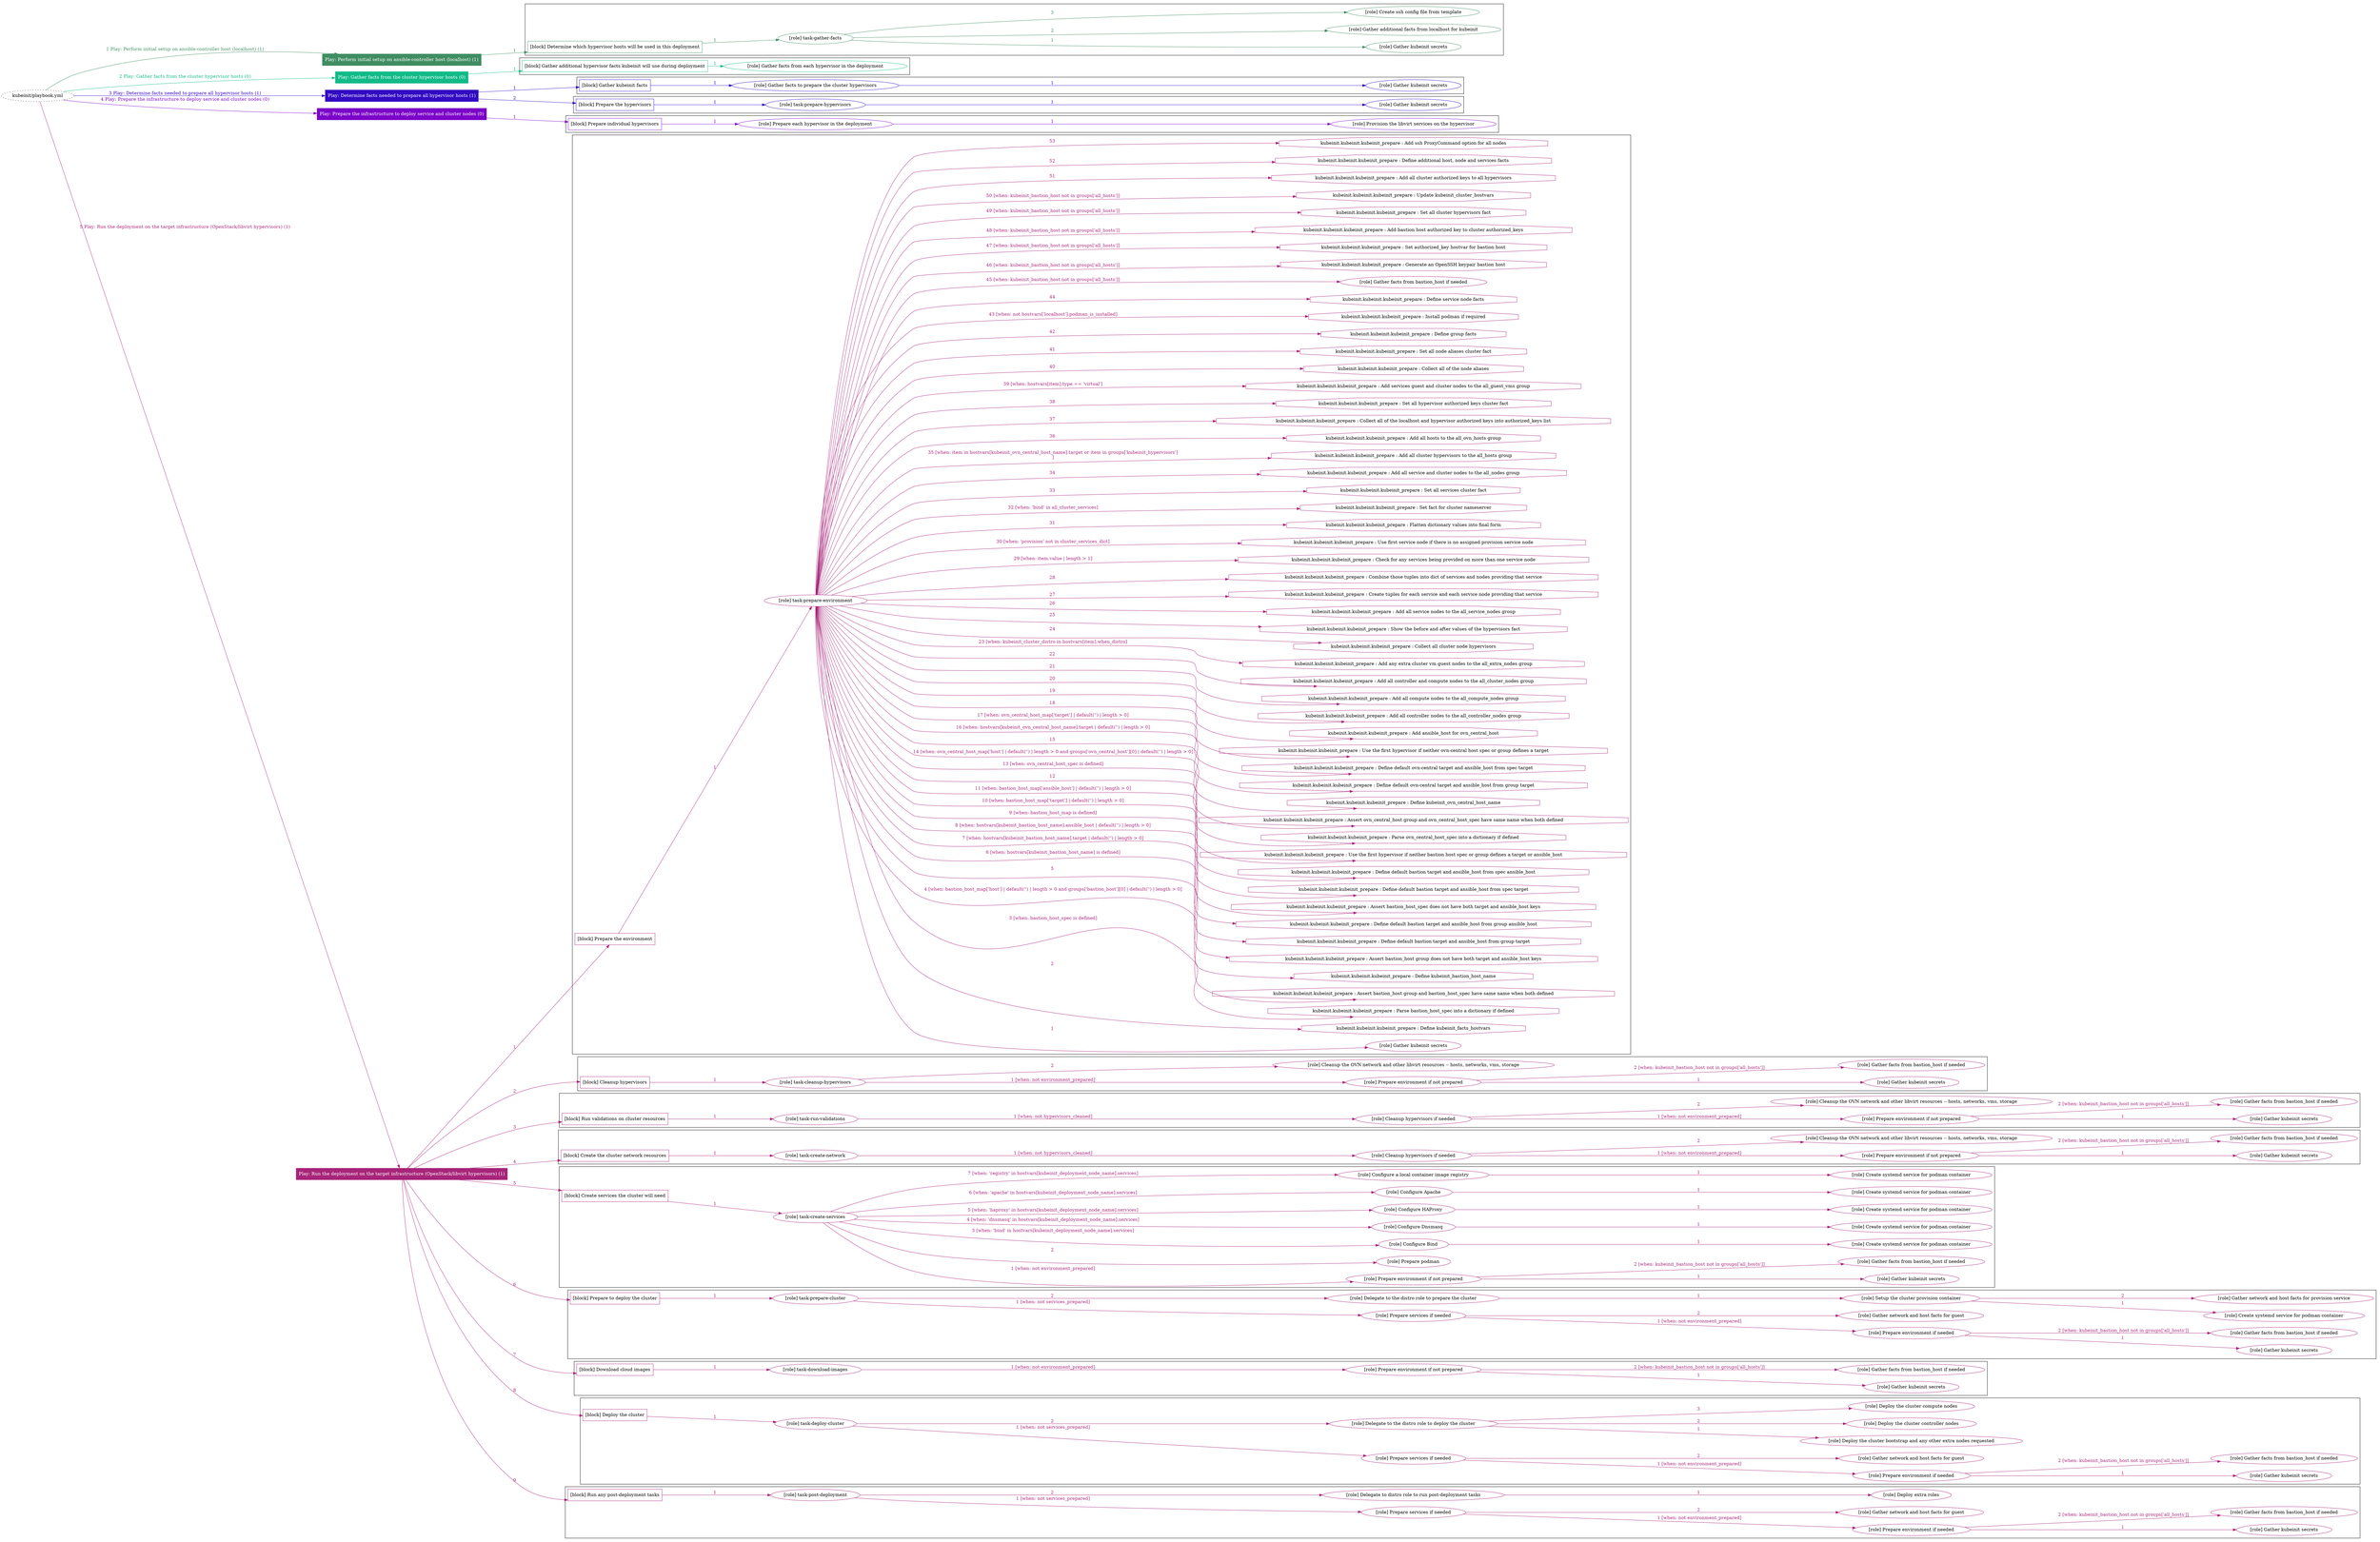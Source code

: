 digraph {
	graph [concentrate=true ordering=in rankdir=LR ratio=fill]
	edge [esep=5 sep=10]
	"kubeinit/playbook.yml" [URL="/home/runner/work/kubeinit/kubeinit/kubeinit/playbook.yml" id=playbook_8777bfb0 style=dotted]
	"kubeinit/playbook.yml" -> play_557da14c [label="1 Play: Perform initial setup on ansible-controller host (localhost) (1)" color="#3f8d62" fontcolor="#3f8d62" id=edge_play_557da14c labeltooltip="1 Play: Perform initial setup on ansible-controller host (localhost) (1)" tooltip="1 Play: Perform initial setup on ansible-controller host (localhost) (1)"]
	subgraph "Play: Perform initial setup on ansible-controller host (localhost) (1)" {
		play_557da14c [label="Play: Perform initial setup on ansible-controller host (localhost) (1)" URL="/home/runner/work/kubeinit/kubeinit/kubeinit/playbook.yml" color="#3f8d62" fontcolor="#ffffff" id=play_557da14c shape=box style=filled tooltip=localhost]
		play_557da14c -> block_83d6dc31 [label=1 color="#3f8d62" fontcolor="#3f8d62" id=edge_block_83d6dc31 labeltooltip=1 tooltip=1]
		subgraph cluster_block_83d6dc31 {
			block_83d6dc31 [label="[block] Determine which hypervisor hosts will be used in this deployment" URL="/home/runner/work/kubeinit/kubeinit/kubeinit/playbook.yml" color="#3f8d62" id=block_83d6dc31 labeltooltip="Determine which hypervisor hosts will be used in this deployment" shape=box tooltip="Determine which hypervisor hosts will be used in this deployment"]
			block_83d6dc31 -> role_1e50e362 [label="1 " color="#3f8d62" fontcolor="#3f8d62" id=edge_role_1e50e362 labeltooltip="1 " tooltip="1 "]
			subgraph "task-gather-facts" {
				role_1e50e362 [label="[role] task-gather-facts" URL="/home/runner/work/kubeinit/kubeinit/kubeinit/playbook.yml" color="#3f8d62" id=role_1e50e362 tooltip="task-gather-facts"]
				role_1e50e362 -> role_bdaa5dde [label="1 " color="#3f8d62" fontcolor="#3f8d62" id=edge_role_bdaa5dde labeltooltip="1 " tooltip="1 "]
				subgraph "Gather kubeinit secrets" {
					role_bdaa5dde [label="[role] Gather kubeinit secrets" URL="/home/runner/.ansible/collections/ansible_collections/kubeinit/kubeinit/roles/kubeinit_prepare/tasks/build_hypervisors_group.yml" color="#3f8d62" id=role_bdaa5dde tooltip="Gather kubeinit secrets"]
				}
				role_1e50e362 -> role_98c18a5a [label="2 " color="#3f8d62" fontcolor="#3f8d62" id=edge_role_98c18a5a labeltooltip="2 " tooltip="2 "]
				subgraph "Gather additional facts from localhost for kubeinit" {
					role_98c18a5a [label="[role] Gather additional facts from localhost for kubeinit" URL="/home/runner/.ansible/collections/ansible_collections/kubeinit/kubeinit/roles/kubeinit_prepare/tasks/build_hypervisors_group.yml" color="#3f8d62" id=role_98c18a5a tooltip="Gather additional facts from localhost for kubeinit"]
				}
				role_1e50e362 -> role_ce0f9b81 [label="3 " color="#3f8d62" fontcolor="#3f8d62" id=edge_role_ce0f9b81 labeltooltip="3 " tooltip="3 "]
				subgraph "Create ssh config file from template" {
					role_ce0f9b81 [label="[role] Create ssh config file from template" URL="/home/runner/.ansible/collections/ansible_collections/kubeinit/kubeinit/roles/kubeinit_prepare/tasks/build_hypervisors_group.yml" color="#3f8d62" id=role_ce0f9b81 tooltip="Create ssh config file from template"]
				}
			}
		}
	}
	"kubeinit/playbook.yml" -> play_f6d0364c [label="2 Play: Gather facts from the cluster hypervisor hosts (0)" color="#11bb88" fontcolor="#11bb88" id=edge_play_f6d0364c labeltooltip="2 Play: Gather facts from the cluster hypervisor hosts (0)" tooltip="2 Play: Gather facts from the cluster hypervisor hosts (0)"]
	subgraph "Play: Gather facts from the cluster hypervisor hosts (0)" {
		play_f6d0364c [label="Play: Gather facts from the cluster hypervisor hosts (0)" URL="/home/runner/work/kubeinit/kubeinit/kubeinit/playbook.yml" color="#11bb88" fontcolor="#ffffff" id=play_f6d0364c shape=box style=filled tooltip="Play: Gather facts from the cluster hypervisor hosts (0)"]
		play_f6d0364c -> block_4f695229 [label=1 color="#11bb88" fontcolor="#11bb88" id=edge_block_4f695229 labeltooltip=1 tooltip=1]
		subgraph cluster_block_4f695229 {
			block_4f695229 [label="[block] Gather additional hypervisor facts kubeinit will use during deployment" URL="/home/runner/work/kubeinit/kubeinit/kubeinit/playbook.yml" color="#11bb88" id=block_4f695229 labeltooltip="Gather additional hypervisor facts kubeinit will use during deployment" shape=box tooltip="Gather additional hypervisor facts kubeinit will use during deployment"]
			block_4f695229 -> role_1fe789e3 [label="1 " color="#11bb88" fontcolor="#11bb88" id=edge_role_1fe789e3 labeltooltip="1 " tooltip="1 "]
			subgraph "Gather facts from each hypervisor in the deployment" {
				role_1fe789e3 [label="[role] Gather facts from each hypervisor in the deployment" URL="/home/runner/work/kubeinit/kubeinit/kubeinit/playbook.yml" color="#11bb88" id=role_1fe789e3 tooltip="Gather facts from each hypervisor in the deployment"]
			}
		}
	}
	"kubeinit/playbook.yml" -> play_b7c6807c [label="3 Play: Determine facts needed to prepare all hypervisor hosts (1)" color="#320ac2" fontcolor="#320ac2" id=edge_play_b7c6807c labeltooltip="3 Play: Determine facts needed to prepare all hypervisor hosts (1)" tooltip="3 Play: Determine facts needed to prepare all hypervisor hosts (1)"]
	subgraph "Play: Determine facts needed to prepare all hypervisor hosts (1)" {
		play_b7c6807c [label="Play: Determine facts needed to prepare all hypervisor hosts (1)" URL="/home/runner/work/kubeinit/kubeinit/kubeinit/playbook.yml" color="#320ac2" fontcolor="#ffffff" id=play_b7c6807c shape=box style=filled tooltip=localhost]
		play_b7c6807c -> block_dd04f85d [label=1 color="#320ac2" fontcolor="#320ac2" id=edge_block_dd04f85d labeltooltip=1 tooltip=1]
		subgraph cluster_block_dd04f85d {
			block_dd04f85d [label="[block] Gather kubeinit facts" URL="/home/runner/work/kubeinit/kubeinit/kubeinit/playbook.yml" color="#320ac2" id=block_dd04f85d labeltooltip="Gather kubeinit facts" shape=box tooltip="Gather kubeinit facts"]
			block_dd04f85d -> role_8bbcbf1d [label="1 " color="#320ac2" fontcolor="#320ac2" id=edge_role_8bbcbf1d labeltooltip="1 " tooltip="1 "]
			subgraph "Gather facts to prepare the cluster hypervisors" {
				role_8bbcbf1d [label="[role] Gather facts to prepare the cluster hypervisors" URL="/home/runner/work/kubeinit/kubeinit/kubeinit/playbook.yml" color="#320ac2" id=role_8bbcbf1d tooltip="Gather facts to prepare the cluster hypervisors"]
				role_8bbcbf1d -> role_6269e8f1 [label="1 " color="#320ac2" fontcolor="#320ac2" id=edge_role_6269e8f1 labeltooltip="1 " tooltip="1 "]
				subgraph "Gather kubeinit secrets" {
					role_6269e8f1 [label="[role] Gather kubeinit secrets" URL="/home/runner/.ansible/collections/ansible_collections/kubeinit/kubeinit/roles/kubeinit_prepare/tasks/gather_kubeinit_facts.yml" color="#320ac2" id=role_6269e8f1 tooltip="Gather kubeinit secrets"]
				}
			}
		}
		play_b7c6807c -> block_03f56d1c [label=2 color="#320ac2" fontcolor="#320ac2" id=edge_block_03f56d1c labeltooltip=2 tooltip=2]
		subgraph cluster_block_03f56d1c {
			block_03f56d1c [label="[block] Prepare the hypervisors" URL="/home/runner/work/kubeinit/kubeinit/kubeinit/playbook.yml" color="#320ac2" id=block_03f56d1c labeltooltip="Prepare the hypervisors" shape=box tooltip="Prepare the hypervisors"]
			block_03f56d1c -> role_0cbdd4f0 [label="1 " color="#320ac2" fontcolor="#320ac2" id=edge_role_0cbdd4f0 labeltooltip="1 " tooltip="1 "]
			subgraph "task-prepare-hypervisors" {
				role_0cbdd4f0 [label="[role] task-prepare-hypervisors" URL="/home/runner/work/kubeinit/kubeinit/kubeinit/playbook.yml" color="#320ac2" id=role_0cbdd4f0 tooltip="task-prepare-hypervisors"]
				role_0cbdd4f0 -> role_272ffa14 [label="1 " color="#320ac2" fontcolor="#320ac2" id=edge_role_272ffa14 labeltooltip="1 " tooltip="1 "]
				subgraph "Gather kubeinit secrets" {
					role_272ffa14 [label="[role] Gather kubeinit secrets" URL="/home/runner/.ansible/collections/ansible_collections/kubeinit/kubeinit/roles/kubeinit_prepare/tasks/gather_kubeinit_facts.yml" color="#320ac2" id=role_272ffa14 tooltip="Gather kubeinit secrets"]
				}
			}
		}
	}
	"kubeinit/playbook.yml" -> play_4aa3a702 [label="4 Play: Prepare the infrastructure to deploy service and cluster nodes (0)" color="#7b04c8" fontcolor="#7b04c8" id=edge_play_4aa3a702 labeltooltip="4 Play: Prepare the infrastructure to deploy service and cluster nodes (0)" tooltip="4 Play: Prepare the infrastructure to deploy service and cluster nodes (0)"]
	subgraph "Play: Prepare the infrastructure to deploy service and cluster nodes (0)" {
		play_4aa3a702 [label="Play: Prepare the infrastructure to deploy service and cluster nodes (0)" URL="/home/runner/work/kubeinit/kubeinit/kubeinit/playbook.yml" color="#7b04c8" fontcolor="#ffffff" id=play_4aa3a702 shape=box style=filled tooltip="Play: Prepare the infrastructure to deploy service and cluster nodes (0)"]
		play_4aa3a702 -> block_95cef0ae [label=1 color="#7b04c8" fontcolor="#7b04c8" id=edge_block_95cef0ae labeltooltip=1 tooltip=1]
		subgraph cluster_block_95cef0ae {
			block_95cef0ae [label="[block] Prepare individual hypervisors" URL="/home/runner/work/kubeinit/kubeinit/kubeinit/playbook.yml" color="#7b04c8" id=block_95cef0ae labeltooltip="Prepare individual hypervisors" shape=box tooltip="Prepare individual hypervisors"]
			block_95cef0ae -> role_f63f83d2 [label="1 " color="#7b04c8" fontcolor="#7b04c8" id=edge_role_f63f83d2 labeltooltip="1 " tooltip="1 "]
			subgraph "Prepare each hypervisor in the deployment" {
				role_f63f83d2 [label="[role] Prepare each hypervisor in the deployment" URL="/home/runner/work/kubeinit/kubeinit/kubeinit/playbook.yml" color="#7b04c8" id=role_f63f83d2 tooltip="Prepare each hypervisor in the deployment"]
				role_f63f83d2 -> role_b87d122d [label="1 " color="#7b04c8" fontcolor="#7b04c8" id=edge_role_b87d122d labeltooltip="1 " tooltip="1 "]
				subgraph "Provision the libvirt services on the hypervisor" {
					role_b87d122d [label="[role] Provision the libvirt services on the hypervisor" URL="/home/runner/.ansible/collections/ansible_collections/kubeinit/kubeinit/roles/kubeinit_prepare/tasks/prepare_hypervisor.yml" color="#7b04c8" id=role_b87d122d tooltip="Provision the libvirt services on the hypervisor"]
				}
			}
		}
	}
	"kubeinit/playbook.yml" -> play_0492302c [label="5 Play: Run the deployment on the target infrastructure (OpenStack/libvirt hypervisors) (1)" color="#a7257a" fontcolor="#a7257a" id=edge_play_0492302c labeltooltip="5 Play: Run the deployment on the target infrastructure (OpenStack/libvirt hypervisors) (1)" tooltip="5 Play: Run the deployment on the target infrastructure (OpenStack/libvirt hypervisors) (1)"]
	subgraph "Play: Run the deployment on the target infrastructure (OpenStack/libvirt hypervisors) (1)" {
		play_0492302c [label="Play: Run the deployment on the target infrastructure (OpenStack/libvirt hypervisors) (1)" URL="/home/runner/work/kubeinit/kubeinit/kubeinit/playbook.yml" color="#a7257a" fontcolor="#ffffff" id=play_0492302c shape=box style=filled tooltip=localhost]
		play_0492302c -> block_316b70af [label=1 color="#a7257a" fontcolor="#a7257a" id=edge_block_316b70af labeltooltip=1 tooltip=1]
		subgraph cluster_block_316b70af {
			block_316b70af [label="[block] Prepare the environment" URL="/home/runner/work/kubeinit/kubeinit/kubeinit/playbook.yml" color="#a7257a" id=block_316b70af labeltooltip="Prepare the environment" shape=box tooltip="Prepare the environment"]
			block_316b70af -> role_da0d8734 [label="1 " color="#a7257a" fontcolor="#a7257a" id=edge_role_da0d8734 labeltooltip="1 " tooltip="1 "]
			subgraph "task-prepare-environment" {
				role_da0d8734 [label="[role] task-prepare-environment" URL="/home/runner/work/kubeinit/kubeinit/kubeinit/playbook.yml" color="#a7257a" id=role_da0d8734 tooltip="task-prepare-environment"]
				role_da0d8734 -> role_81d63376 [label="1 " color="#a7257a" fontcolor="#a7257a" id=edge_role_81d63376 labeltooltip="1 " tooltip="1 "]
				subgraph "Gather kubeinit secrets" {
					role_81d63376 [label="[role] Gather kubeinit secrets" URL="/home/runner/.ansible/collections/ansible_collections/kubeinit/kubeinit/roles/kubeinit_prepare/tasks/gather_kubeinit_facts.yml" color="#a7257a" id=role_81d63376 tooltip="Gather kubeinit secrets"]
				}
				task_628d6172 [label="kubeinit.kubeinit.kubeinit_prepare : Define kubeinit_facts_hostvars" URL="/home/runner/.ansible/collections/ansible_collections/kubeinit/kubeinit/roles/kubeinit_prepare/tasks/main.yml" color="#a7257a" id=task_628d6172 shape=octagon tooltip="kubeinit.kubeinit.kubeinit_prepare : Define kubeinit_facts_hostvars"]
				role_da0d8734 -> task_628d6172 [label="2 " color="#a7257a" fontcolor="#a7257a" id=edge_task_628d6172 labeltooltip="2 " tooltip="2 "]
				task_26bf425c [label="kubeinit.kubeinit.kubeinit_prepare : Parse bastion_host_spec into a dictionary if defined" URL="/home/runner/.ansible/collections/ansible_collections/kubeinit/kubeinit/roles/kubeinit_prepare/tasks/main.yml" color="#a7257a" id=task_26bf425c shape=octagon tooltip="kubeinit.kubeinit.kubeinit_prepare : Parse bastion_host_spec into a dictionary if defined"]
				role_da0d8734 -> task_26bf425c [label="3 [when: bastion_host_spec is defined]" color="#a7257a" fontcolor="#a7257a" id=edge_task_26bf425c labeltooltip="3 [when: bastion_host_spec is defined]" tooltip="3 [when: bastion_host_spec is defined]"]
				task_7716dbff [label="kubeinit.kubeinit.kubeinit_prepare : Assert bastion_host group and bastion_host_spec have same name when both defined" URL="/home/runner/.ansible/collections/ansible_collections/kubeinit/kubeinit/roles/kubeinit_prepare/tasks/main.yml" color="#a7257a" id=task_7716dbff shape=octagon tooltip="kubeinit.kubeinit.kubeinit_prepare : Assert bastion_host group and bastion_host_spec have same name when both defined"]
				role_da0d8734 -> task_7716dbff [label="4 [when: bastion_host_map['host'] | default('') | length > 0 and groups['bastion_host'][0] | default('') | length > 0]" color="#a7257a" fontcolor="#a7257a" id=edge_task_7716dbff labeltooltip="4 [when: bastion_host_map['host'] | default('') | length > 0 and groups['bastion_host'][0] | default('') | length > 0]" tooltip="4 [when: bastion_host_map['host'] | default('') | length > 0 and groups['bastion_host'][0] | default('') | length > 0]"]
				task_4aff0ded [label="kubeinit.kubeinit.kubeinit_prepare : Define kubeinit_bastion_host_name" URL="/home/runner/.ansible/collections/ansible_collections/kubeinit/kubeinit/roles/kubeinit_prepare/tasks/main.yml" color="#a7257a" id=task_4aff0ded shape=octagon tooltip="kubeinit.kubeinit.kubeinit_prepare : Define kubeinit_bastion_host_name"]
				role_da0d8734 -> task_4aff0ded [label="5 " color="#a7257a" fontcolor="#a7257a" id=edge_task_4aff0ded labeltooltip="5 " tooltip="5 "]
				task_be2c8504 [label="kubeinit.kubeinit.kubeinit_prepare : Assert bastion_host group does not have both target and ansible_host keys" URL="/home/runner/.ansible/collections/ansible_collections/kubeinit/kubeinit/roles/kubeinit_prepare/tasks/main.yml" color="#a7257a" id=task_be2c8504 shape=octagon tooltip="kubeinit.kubeinit.kubeinit_prepare : Assert bastion_host group does not have both target and ansible_host keys"]
				role_da0d8734 -> task_be2c8504 [label="6 [when: hostvars[kubeinit_bastion_host_name] is defined]" color="#a7257a" fontcolor="#a7257a" id=edge_task_be2c8504 labeltooltip="6 [when: hostvars[kubeinit_bastion_host_name] is defined]" tooltip="6 [when: hostvars[kubeinit_bastion_host_name] is defined]"]
				task_5e769a9a [label="kubeinit.kubeinit.kubeinit_prepare : Define default bastion target and ansible_host from group target" URL="/home/runner/.ansible/collections/ansible_collections/kubeinit/kubeinit/roles/kubeinit_prepare/tasks/main.yml" color="#a7257a" id=task_5e769a9a shape=octagon tooltip="kubeinit.kubeinit.kubeinit_prepare : Define default bastion target and ansible_host from group target"]
				role_da0d8734 -> task_5e769a9a [label="7 [when: hostvars[kubeinit_bastion_host_name].target | default('') | length > 0]" color="#a7257a" fontcolor="#a7257a" id=edge_task_5e769a9a labeltooltip="7 [when: hostvars[kubeinit_bastion_host_name].target | default('') | length > 0]" tooltip="7 [when: hostvars[kubeinit_bastion_host_name].target | default('') | length > 0]"]
				task_7baf5297 [label="kubeinit.kubeinit.kubeinit_prepare : Define default bastion target and ansible_host from group ansible_host" URL="/home/runner/.ansible/collections/ansible_collections/kubeinit/kubeinit/roles/kubeinit_prepare/tasks/main.yml" color="#a7257a" id=task_7baf5297 shape=octagon tooltip="kubeinit.kubeinit.kubeinit_prepare : Define default bastion target and ansible_host from group ansible_host"]
				role_da0d8734 -> task_7baf5297 [label="8 [when: hostvars[kubeinit_bastion_host_name].ansible_host | default('') | length > 0]" color="#a7257a" fontcolor="#a7257a" id=edge_task_7baf5297 labeltooltip="8 [when: hostvars[kubeinit_bastion_host_name].ansible_host | default('') | length > 0]" tooltip="8 [when: hostvars[kubeinit_bastion_host_name].ansible_host | default('') | length > 0]"]
				task_657de3c1 [label="kubeinit.kubeinit.kubeinit_prepare : Assert bastion_host_spec does not have both target and ansible_host keys" URL="/home/runner/.ansible/collections/ansible_collections/kubeinit/kubeinit/roles/kubeinit_prepare/tasks/main.yml" color="#a7257a" id=task_657de3c1 shape=octagon tooltip="kubeinit.kubeinit.kubeinit_prepare : Assert bastion_host_spec does not have both target and ansible_host keys"]
				role_da0d8734 -> task_657de3c1 [label="9 [when: bastion_host_map is defined]" color="#a7257a" fontcolor="#a7257a" id=edge_task_657de3c1 labeltooltip="9 [when: bastion_host_map is defined]" tooltip="9 [when: bastion_host_map is defined]"]
				task_cbef63ec [label="kubeinit.kubeinit.kubeinit_prepare : Define default bastion target and ansible_host from spec target" URL="/home/runner/.ansible/collections/ansible_collections/kubeinit/kubeinit/roles/kubeinit_prepare/tasks/main.yml" color="#a7257a" id=task_cbef63ec shape=octagon tooltip="kubeinit.kubeinit.kubeinit_prepare : Define default bastion target and ansible_host from spec target"]
				role_da0d8734 -> task_cbef63ec [label="10 [when: bastion_host_map['target'] | default('') | length > 0]" color="#a7257a" fontcolor="#a7257a" id=edge_task_cbef63ec labeltooltip="10 [when: bastion_host_map['target'] | default('') | length > 0]" tooltip="10 [when: bastion_host_map['target'] | default('') | length > 0]"]
				task_b4387261 [label="kubeinit.kubeinit.kubeinit_prepare : Define default bastion target and ansible_host from spec ansible_host" URL="/home/runner/.ansible/collections/ansible_collections/kubeinit/kubeinit/roles/kubeinit_prepare/tasks/main.yml" color="#a7257a" id=task_b4387261 shape=octagon tooltip="kubeinit.kubeinit.kubeinit_prepare : Define default bastion target and ansible_host from spec ansible_host"]
				role_da0d8734 -> task_b4387261 [label="11 [when: bastion_host_map['ansible_host'] | default('') | length > 0]" color="#a7257a" fontcolor="#a7257a" id=edge_task_b4387261 labeltooltip="11 [when: bastion_host_map['ansible_host'] | default('') | length > 0]" tooltip="11 [when: bastion_host_map['ansible_host'] | default('') | length > 0]"]
				task_00ed7a0b [label="kubeinit.kubeinit.kubeinit_prepare : Use the first hypervisor if neither bastion host spec or group defines a target or ansible_host" URL="/home/runner/.ansible/collections/ansible_collections/kubeinit/kubeinit/roles/kubeinit_prepare/tasks/main.yml" color="#a7257a" id=task_00ed7a0b shape=octagon tooltip="kubeinit.kubeinit.kubeinit_prepare : Use the first hypervisor if neither bastion host spec or group defines a target or ansible_host"]
				role_da0d8734 -> task_00ed7a0b [label="12 " color="#a7257a" fontcolor="#a7257a" id=edge_task_00ed7a0b labeltooltip="12 " tooltip="12 "]
				task_1226466e [label="kubeinit.kubeinit.kubeinit_prepare : Parse ovn_central_host_spec into a dictionary if defined" URL="/home/runner/.ansible/collections/ansible_collections/kubeinit/kubeinit/roles/kubeinit_prepare/tasks/main.yml" color="#a7257a" id=task_1226466e shape=octagon tooltip="kubeinit.kubeinit.kubeinit_prepare : Parse ovn_central_host_spec into a dictionary if defined"]
				role_da0d8734 -> task_1226466e [label="13 [when: ovn_central_host_spec is defined]" color="#a7257a" fontcolor="#a7257a" id=edge_task_1226466e labeltooltip="13 [when: ovn_central_host_spec is defined]" tooltip="13 [when: ovn_central_host_spec is defined]"]
				task_033a59ce [label="kubeinit.kubeinit.kubeinit_prepare : Assert ovn_central_host group and ovn_central_host_spec have same name when both defined" URL="/home/runner/.ansible/collections/ansible_collections/kubeinit/kubeinit/roles/kubeinit_prepare/tasks/main.yml" color="#a7257a" id=task_033a59ce shape=octagon tooltip="kubeinit.kubeinit.kubeinit_prepare : Assert ovn_central_host group and ovn_central_host_spec have same name when both defined"]
				role_da0d8734 -> task_033a59ce [label="14 [when: ovn_central_host_map['host'] | default('') | length > 0 and groups['ovn_central_host'][0] | default('') | length > 0]" color="#a7257a" fontcolor="#a7257a" id=edge_task_033a59ce labeltooltip="14 [when: ovn_central_host_map['host'] | default('') | length > 0 and groups['ovn_central_host'][0] | default('') | length > 0]" tooltip="14 [when: ovn_central_host_map['host'] | default('') | length > 0 and groups['ovn_central_host'][0] | default('') | length > 0]"]
				task_355287b1 [label="kubeinit.kubeinit.kubeinit_prepare : Define kubeinit_ovn_central_host_name" URL="/home/runner/.ansible/collections/ansible_collections/kubeinit/kubeinit/roles/kubeinit_prepare/tasks/main.yml" color="#a7257a" id=task_355287b1 shape=octagon tooltip="kubeinit.kubeinit.kubeinit_prepare : Define kubeinit_ovn_central_host_name"]
				role_da0d8734 -> task_355287b1 [label="15 " color="#a7257a" fontcolor="#a7257a" id=edge_task_355287b1 labeltooltip="15 " tooltip="15 "]
				task_82292b9b [label="kubeinit.kubeinit.kubeinit_prepare : Define default ovn-central target and ansible_host from group target" URL="/home/runner/.ansible/collections/ansible_collections/kubeinit/kubeinit/roles/kubeinit_prepare/tasks/main.yml" color="#a7257a" id=task_82292b9b shape=octagon tooltip="kubeinit.kubeinit.kubeinit_prepare : Define default ovn-central target and ansible_host from group target"]
				role_da0d8734 -> task_82292b9b [label="16 [when: hostvars[kubeinit_ovn_central_host_name].target | default('') | length > 0]" color="#a7257a" fontcolor="#a7257a" id=edge_task_82292b9b labeltooltip="16 [when: hostvars[kubeinit_ovn_central_host_name].target | default('') | length > 0]" tooltip="16 [when: hostvars[kubeinit_ovn_central_host_name].target | default('') | length > 0]"]
				task_3303fb98 [label="kubeinit.kubeinit.kubeinit_prepare : Define default ovn-central target and ansible_host from spec target" URL="/home/runner/.ansible/collections/ansible_collections/kubeinit/kubeinit/roles/kubeinit_prepare/tasks/main.yml" color="#a7257a" id=task_3303fb98 shape=octagon tooltip="kubeinit.kubeinit.kubeinit_prepare : Define default ovn-central target and ansible_host from spec target"]
				role_da0d8734 -> task_3303fb98 [label="17 [when: ovn_central_host_map['target'] | default('') | length > 0]" color="#a7257a" fontcolor="#a7257a" id=edge_task_3303fb98 labeltooltip="17 [when: ovn_central_host_map['target'] | default('') | length > 0]" tooltip="17 [when: ovn_central_host_map['target'] | default('') | length > 0]"]
				task_b4ca2a16 [label="kubeinit.kubeinit.kubeinit_prepare : Use the first hypervisor if neither ovn-central host spec or group defines a target" URL="/home/runner/.ansible/collections/ansible_collections/kubeinit/kubeinit/roles/kubeinit_prepare/tasks/main.yml" color="#a7257a" id=task_b4ca2a16 shape=octagon tooltip="kubeinit.kubeinit.kubeinit_prepare : Use the first hypervisor if neither ovn-central host spec or group defines a target"]
				role_da0d8734 -> task_b4ca2a16 [label="18 " color="#a7257a" fontcolor="#a7257a" id=edge_task_b4ca2a16 labeltooltip="18 " tooltip="18 "]
				task_f620c8ab [label="kubeinit.kubeinit.kubeinit_prepare : Add ansible_host for ovn_central_host" URL="/home/runner/.ansible/collections/ansible_collections/kubeinit/kubeinit/roles/kubeinit_prepare/tasks/main.yml" color="#a7257a" id=task_f620c8ab shape=octagon tooltip="kubeinit.kubeinit.kubeinit_prepare : Add ansible_host for ovn_central_host"]
				role_da0d8734 -> task_f620c8ab [label="19 " color="#a7257a" fontcolor="#a7257a" id=edge_task_f620c8ab labeltooltip="19 " tooltip="19 "]
				task_765bfec5 [label="kubeinit.kubeinit.kubeinit_prepare : Add all controller nodes to the all_controller_nodes group" URL="/home/runner/.ansible/collections/ansible_collections/kubeinit/kubeinit/roles/kubeinit_prepare/tasks/prepare_groups.yml" color="#a7257a" id=task_765bfec5 shape=octagon tooltip="kubeinit.kubeinit.kubeinit_prepare : Add all controller nodes to the all_controller_nodes group"]
				role_da0d8734 -> task_765bfec5 [label="20 " color="#a7257a" fontcolor="#a7257a" id=edge_task_765bfec5 labeltooltip="20 " tooltip="20 "]
				task_3e58b2c2 [label="kubeinit.kubeinit.kubeinit_prepare : Add all compute nodes to the all_compute_nodes group" URL="/home/runner/.ansible/collections/ansible_collections/kubeinit/kubeinit/roles/kubeinit_prepare/tasks/prepare_groups.yml" color="#a7257a" id=task_3e58b2c2 shape=octagon tooltip="kubeinit.kubeinit.kubeinit_prepare : Add all compute nodes to the all_compute_nodes group"]
				role_da0d8734 -> task_3e58b2c2 [label="21 " color="#a7257a" fontcolor="#a7257a" id=edge_task_3e58b2c2 labeltooltip="21 " tooltip="21 "]
				task_6a2e551f [label="kubeinit.kubeinit.kubeinit_prepare : Add all controller and compute nodes to the all_cluster_nodes group" URL="/home/runner/.ansible/collections/ansible_collections/kubeinit/kubeinit/roles/kubeinit_prepare/tasks/prepare_groups.yml" color="#a7257a" id=task_6a2e551f shape=octagon tooltip="kubeinit.kubeinit.kubeinit_prepare : Add all controller and compute nodes to the all_cluster_nodes group"]
				role_da0d8734 -> task_6a2e551f [label="22 " color="#a7257a" fontcolor="#a7257a" id=edge_task_6a2e551f labeltooltip="22 " tooltip="22 "]
				task_75ab66b3 [label="kubeinit.kubeinit.kubeinit_prepare : Add any extra cluster vm guest nodes to the all_extra_nodes group" URL="/home/runner/.ansible/collections/ansible_collections/kubeinit/kubeinit/roles/kubeinit_prepare/tasks/prepare_groups.yml" color="#a7257a" id=task_75ab66b3 shape=octagon tooltip="kubeinit.kubeinit.kubeinit_prepare : Add any extra cluster vm guest nodes to the all_extra_nodes group"]
				role_da0d8734 -> task_75ab66b3 [label="23 [when: kubeinit_cluster_distro in hostvars[item].when_distro]" color="#a7257a" fontcolor="#a7257a" id=edge_task_75ab66b3 labeltooltip="23 [when: kubeinit_cluster_distro in hostvars[item].when_distro]" tooltip="23 [when: kubeinit_cluster_distro in hostvars[item].when_distro]"]
				task_21ec0ca6 [label="kubeinit.kubeinit.kubeinit_prepare : Collect all cluster node hypervisors" URL="/home/runner/.ansible/collections/ansible_collections/kubeinit/kubeinit/roles/kubeinit_prepare/tasks/prepare_groups.yml" color="#a7257a" id=task_21ec0ca6 shape=octagon tooltip="kubeinit.kubeinit.kubeinit_prepare : Collect all cluster node hypervisors"]
				role_da0d8734 -> task_21ec0ca6 [label="24 " color="#a7257a" fontcolor="#a7257a" id=edge_task_21ec0ca6 labeltooltip="24 " tooltip="24 "]
				task_51977607 [label="kubeinit.kubeinit.kubeinit_prepare : Show the before and after values of the hypervisors fact" URL="/home/runner/.ansible/collections/ansible_collections/kubeinit/kubeinit/roles/kubeinit_prepare/tasks/prepare_groups.yml" color="#a7257a" id=task_51977607 shape=octagon tooltip="kubeinit.kubeinit.kubeinit_prepare : Show the before and after values of the hypervisors fact"]
				role_da0d8734 -> task_51977607 [label="25 " color="#a7257a" fontcolor="#a7257a" id=edge_task_51977607 labeltooltip="25 " tooltip="25 "]
				task_d55eac5d [label="kubeinit.kubeinit.kubeinit_prepare : Add all service nodes to the all_service_nodes group" URL="/home/runner/.ansible/collections/ansible_collections/kubeinit/kubeinit/roles/kubeinit_prepare/tasks/prepare_groups.yml" color="#a7257a" id=task_d55eac5d shape=octagon tooltip="kubeinit.kubeinit.kubeinit_prepare : Add all service nodes to the all_service_nodes group"]
				role_da0d8734 -> task_d55eac5d [label="26 " color="#a7257a" fontcolor="#a7257a" id=edge_task_d55eac5d labeltooltip="26 " tooltip="26 "]
				task_9b813f74 [label="kubeinit.kubeinit.kubeinit_prepare : Create tuples for each service and each service node providing that service" URL="/home/runner/.ansible/collections/ansible_collections/kubeinit/kubeinit/roles/kubeinit_prepare/tasks/prepare_groups.yml" color="#a7257a" id=task_9b813f74 shape=octagon tooltip="kubeinit.kubeinit.kubeinit_prepare : Create tuples for each service and each service node providing that service"]
				role_da0d8734 -> task_9b813f74 [label="27 " color="#a7257a" fontcolor="#a7257a" id=edge_task_9b813f74 labeltooltip="27 " tooltip="27 "]
				task_6d7ea666 [label="kubeinit.kubeinit.kubeinit_prepare : Combine those tuples into dict of services and nodes providing that service" URL="/home/runner/.ansible/collections/ansible_collections/kubeinit/kubeinit/roles/kubeinit_prepare/tasks/prepare_groups.yml" color="#a7257a" id=task_6d7ea666 shape=octagon tooltip="kubeinit.kubeinit.kubeinit_prepare : Combine those tuples into dict of services and nodes providing that service"]
				role_da0d8734 -> task_6d7ea666 [label="28 " color="#a7257a" fontcolor="#a7257a" id=edge_task_6d7ea666 labeltooltip="28 " tooltip="28 "]
				task_5866c60d [label="kubeinit.kubeinit.kubeinit_prepare : Check for any services being provided on more than one service node" URL="/home/runner/.ansible/collections/ansible_collections/kubeinit/kubeinit/roles/kubeinit_prepare/tasks/prepare_groups.yml" color="#a7257a" id=task_5866c60d shape=octagon tooltip="kubeinit.kubeinit.kubeinit_prepare : Check for any services being provided on more than one service node"]
				role_da0d8734 -> task_5866c60d [label="29 [when: item.value | length > 1]" color="#a7257a" fontcolor="#a7257a" id=edge_task_5866c60d labeltooltip="29 [when: item.value | length > 1]" tooltip="29 [when: item.value | length > 1]"]
				task_b908b71b [label="kubeinit.kubeinit.kubeinit_prepare : Use first service node if there is no assigned provision service node" URL="/home/runner/.ansible/collections/ansible_collections/kubeinit/kubeinit/roles/kubeinit_prepare/tasks/prepare_groups.yml" color="#a7257a" id=task_b908b71b shape=octagon tooltip="kubeinit.kubeinit.kubeinit_prepare : Use first service node if there is no assigned provision service node"]
				role_da0d8734 -> task_b908b71b [label="30 [when: 'provision' not in cluster_services_dict]" color="#a7257a" fontcolor="#a7257a" id=edge_task_b908b71b labeltooltip="30 [when: 'provision' not in cluster_services_dict]" tooltip="30 [when: 'provision' not in cluster_services_dict]"]
				task_75794202 [label="kubeinit.kubeinit.kubeinit_prepare : Flatten dictionary values into final form" URL="/home/runner/.ansible/collections/ansible_collections/kubeinit/kubeinit/roles/kubeinit_prepare/tasks/prepare_groups.yml" color="#a7257a" id=task_75794202 shape=octagon tooltip="kubeinit.kubeinit.kubeinit_prepare : Flatten dictionary values into final form"]
				role_da0d8734 -> task_75794202 [label="31 " color="#a7257a" fontcolor="#a7257a" id=edge_task_75794202 labeltooltip="31 " tooltip="31 "]
				task_73abc610 [label="kubeinit.kubeinit.kubeinit_prepare : Set fact for cluster nameserver" URL="/home/runner/.ansible/collections/ansible_collections/kubeinit/kubeinit/roles/kubeinit_prepare/tasks/prepare_groups.yml" color="#a7257a" id=task_73abc610 shape=octagon tooltip="kubeinit.kubeinit.kubeinit_prepare : Set fact for cluster nameserver"]
				role_da0d8734 -> task_73abc610 [label="32 [when: 'bind' in all_cluster_services]" color="#a7257a" fontcolor="#a7257a" id=edge_task_73abc610 labeltooltip="32 [when: 'bind' in all_cluster_services]" tooltip="32 [when: 'bind' in all_cluster_services]"]
				task_cbeca896 [label="kubeinit.kubeinit.kubeinit_prepare : Set all services cluster fact" URL="/home/runner/.ansible/collections/ansible_collections/kubeinit/kubeinit/roles/kubeinit_prepare/tasks/prepare_groups.yml" color="#a7257a" id=task_cbeca896 shape=octagon tooltip="kubeinit.kubeinit.kubeinit_prepare : Set all services cluster fact"]
				role_da0d8734 -> task_cbeca896 [label="33 " color="#a7257a" fontcolor="#a7257a" id=edge_task_cbeca896 labeltooltip="33 " tooltip="33 "]
				task_b696a2f9 [label="kubeinit.kubeinit.kubeinit_prepare : Add all service and cluster nodes to the all_nodes group" URL="/home/runner/.ansible/collections/ansible_collections/kubeinit/kubeinit/roles/kubeinit_prepare/tasks/prepare_groups.yml" color="#a7257a" id=task_b696a2f9 shape=octagon tooltip="kubeinit.kubeinit.kubeinit_prepare : Add all service and cluster nodes to the all_nodes group"]
				role_da0d8734 -> task_b696a2f9 [label="34 " color="#a7257a" fontcolor="#a7257a" id=edge_task_b696a2f9 labeltooltip="34 " tooltip="34 "]
				task_80049242 [label="kubeinit.kubeinit.kubeinit_prepare : Add all cluster hypervisors to the all_hosts group" URL="/home/runner/.ansible/collections/ansible_collections/kubeinit/kubeinit/roles/kubeinit_prepare/tasks/prepare_groups.yml" color="#a7257a" id=task_80049242 shape=octagon tooltip="kubeinit.kubeinit.kubeinit_prepare : Add all cluster hypervisors to the all_hosts group"]
				role_da0d8734 -> task_80049242 [label="35 [when: item in hostvars[kubeinit_ovn_central_host_name].target or item in groups['kubeinit_hypervisors']
]" color="#a7257a" fontcolor="#a7257a" id=edge_task_80049242 labeltooltip="35 [when: item in hostvars[kubeinit_ovn_central_host_name].target or item in groups['kubeinit_hypervisors']
]" tooltip="35 [when: item in hostvars[kubeinit_ovn_central_host_name].target or item in groups['kubeinit_hypervisors']
]"]
				task_a96e85ec [label="kubeinit.kubeinit.kubeinit_prepare : Add all hosts to the all_ovn_hosts group" URL="/home/runner/.ansible/collections/ansible_collections/kubeinit/kubeinit/roles/kubeinit_prepare/tasks/prepare_groups.yml" color="#a7257a" id=task_a96e85ec shape=octagon tooltip="kubeinit.kubeinit.kubeinit_prepare : Add all hosts to the all_ovn_hosts group"]
				role_da0d8734 -> task_a96e85ec [label="36 " color="#a7257a" fontcolor="#a7257a" id=edge_task_a96e85ec labeltooltip="36 " tooltip="36 "]
				task_6eb89050 [label="kubeinit.kubeinit.kubeinit_prepare : Collect all of the localhost and hypervisor authorized keys into authorized_keys list" URL="/home/runner/.ansible/collections/ansible_collections/kubeinit/kubeinit/roles/kubeinit_prepare/tasks/prepare_groups.yml" color="#a7257a" id=task_6eb89050 shape=octagon tooltip="kubeinit.kubeinit.kubeinit_prepare : Collect all of the localhost and hypervisor authorized keys into authorized_keys list"]
				role_da0d8734 -> task_6eb89050 [label="37 " color="#a7257a" fontcolor="#a7257a" id=edge_task_6eb89050 labeltooltip="37 " tooltip="37 "]
				task_8ec8d040 [label="kubeinit.kubeinit.kubeinit_prepare : Set all hypervisor authorized keys cluster fact" URL="/home/runner/.ansible/collections/ansible_collections/kubeinit/kubeinit/roles/kubeinit_prepare/tasks/prepare_groups.yml" color="#a7257a" id=task_8ec8d040 shape=octagon tooltip="kubeinit.kubeinit.kubeinit_prepare : Set all hypervisor authorized keys cluster fact"]
				role_da0d8734 -> task_8ec8d040 [label="38 " color="#a7257a" fontcolor="#a7257a" id=edge_task_8ec8d040 labeltooltip="38 " tooltip="38 "]
				task_0ed2c56e [label="kubeinit.kubeinit.kubeinit_prepare : Add services guest and cluster nodes to the all_guest_vms group" URL="/home/runner/.ansible/collections/ansible_collections/kubeinit/kubeinit/roles/kubeinit_prepare/tasks/prepare_groups.yml" color="#a7257a" id=task_0ed2c56e shape=octagon tooltip="kubeinit.kubeinit.kubeinit_prepare : Add services guest and cluster nodes to the all_guest_vms group"]
				role_da0d8734 -> task_0ed2c56e [label="39 [when: hostvars[item].type == 'virtual']" color="#a7257a" fontcolor="#a7257a" id=edge_task_0ed2c56e labeltooltip="39 [when: hostvars[item].type == 'virtual']" tooltip="39 [when: hostvars[item].type == 'virtual']"]
				task_97149545 [label="kubeinit.kubeinit.kubeinit_prepare : Collect all of the node aliases" URL="/home/runner/.ansible/collections/ansible_collections/kubeinit/kubeinit/roles/kubeinit_prepare/tasks/prepare_groups.yml" color="#a7257a" id=task_97149545 shape=octagon tooltip="kubeinit.kubeinit.kubeinit_prepare : Collect all of the node aliases"]
				role_da0d8734 -> task_97149545 [label="40 " color="#a7257a" fontcolor="#a7257a" id=edge_task_97149545 labeltooltip="40 " tooltip="40 "]
				task_36fefd5a [label="kubeinit.kubeinit.kubeinit_prepare : Set all node aliases cluster fact" URL="/home/runner/.ansible/collections/ansible_collections/kubeinit/kubeinit/roles/kubeinit_prepare/tasks/prepare_groups.yml" color="#a7257a" id=task_36fefd5a shape=octagon tooltip="kubeinit.kubeinit.kubeinit_prepare : Set all node aliases cluster fact"]
				role_da0d8734 -> task_36fefd5a [label="41 " color="#a7257a" fontcolor="#a7257a" id=edge_task_36fefd5a labeltooltip="41 " tooltip="41 "]
				task_08aa58ac [label="kubeinit.kubeinit.kubeinit_prepare : Define group facts" URL="/home/runner/.ansible/collections/ansible_collections/kubeinit/kubeinit/roles/kubeinit_prepare/tasks/main.yml" color="#a7257a" id=task_08aa58ac shape=octagon tooltip="kubeinit.kubeinit.kubeinit_prepare : Define group facts"]
				role_da0d8734 -> task_08aa58ac [label="42 " color="#a7257a" fontcolor="#a7257a" id=edge_task_08aa58ac labeltooltip="42 " tooltip="42 "]
				task_519eb1c7 [label="kubeinit.kubeinit.kubeinit_prepare : Install podman if required" URL="/home/runner/.ansible/collections/ansible_collections/kubeinit/kubeinit/roles/kubeinit_prepare/tasks/main.yml" color="#a7257a" id=task_519eb1c7 shape=octagon tooltip="kubeinit.kubeinit.kubeinit_prepare : Install podman if required"]
				role_da0d8734 -> task_519eb1c7 [label="43 [when: not hostvars['localhost'].podman_is_installed]" color="#a7257a" fontcolor="#a7257a" id=edge_task_519eb1c7 labeltooltip="43 [when: not hostvars['localhost'].podman_is_installed]" tooltip="43 [when: not hostvars['localhost'].podman_is_installed]"]
				task_24c5abb4 [label="kubeinit.kubeinit.kubeinit_prepare : Define service node facts" URL="/home/runner/.ansible/collections/ansible_collections/kubeinit/kubeinit/roles/kubeinit_prepare/tasks/main.yml" color="#a7257a" id=task_24c5abb4 shape=octagon tooltip="kubeinit.kubeinit.kubeinit_prepare : Define service node facts"]
				role_da0d8734 -> task_24c5abb4 [label="44 " color="#a7257a" fontcolor="#a7257a" id=edge_task_24c5abb4 labeltooltip="44 " tooltip="44 "]
				role_da0d8734 -> role_0b7f7c98 [label="45 [when: kubeinit_bastion_host not in groups['all_hosts']]" color="#a7257a" fontcolor="#a7257a" id=edge_role_0b7f7c98 labeltooltip="45 [when: kubeinit_bastion_host not in groups['all_hosts']]" tooltip="45 [when: kubeinit_bastion_host not in groups['all_hosts']]"]
				subgraph "Gather facts from bastion_host if needed" {
					role_0b7f7c98 [label="[role] Gather facts from bastion_host if needed" URL="/home/runner/.ansible/collections/ansible_collections/kubeinit/kubeinit/roles/kubeinit_prepare/tasks/main.yml" color="#a7257a" id=role_0b7f7c98 tooltip="Gather facts from bastion_host if needed"]
				}
				task_77015ee3 [label="kubeinit.kubeinit.kubeinit_prepare : Generate an OpenSSH keypair bastion host" URL="/home/runner/.ansible/collections/ansible_collections/kubeinit/kubeinit/roles/kubeinit_prepare/tasks/main.yml" color="#a7257a" id=task_77015ee3 shape=octagon tooltip="kubeinit.kubeinit.kubeinit_prepare : Generate an OpenSSH keypair bastion host"]
				role_da0d8734 -> task_77015ee3 [label="46 [when: kubeinit_bastion_host not in groups['all_hosts']]" color="#a7257a" fontcolor="#a7257a" id=edge_task_77015ee3 labeltooltip="46 [when: kubeinit_bastion_host not in groups['all_hosts']]" tooltip="46 [when: kubeinit_bastion_host not in groups['all_hosts']]"]
				task_91369610 [label="kubeinit.kubeinit.kubeinit_prepare : Set authorized_key hostvar for bastion host" URL="/home/runner/.ansible/collections/ansible_collections/kubeinit/kubeinit/roles/kubeinit_prepare/tasks/main.yml" color="#a7257a" id=task_91369610 shape=octagon tooltip="kubeinit.kubeinit.kubeinit_prepare : Set authorized_key hostvar for bastion host"]
				role_da0d8734 -> task_91369610 [label="47 [when: kubeinit_bastion_host not in groups['all_hosts']]" color="#a7257a" fontcolor="#a7257a" id=edge_task_91369610 labeltooltip="47 [when: kubeinit_bastion_host not in groups['all_hosts']]" tooltip="47 [when: kubeinit_bastion_host not in groups['all_hosts']]"]
				task_5f992fc3 [label="kubeinit.kubeinit.kubeinit_prepare : Add bastion host authorized key to cluster authorized_keys" URL="/home/runner/.ansible/collections/ansible_collections/kubeinit/kubeinit/roles/kubeinit_prepare/tasks/main.yml" color="#a7257a" id=task_5f992fc3 shape=octagon tooltip="kubeinit.kubeinit.kubeinit_prepare : Add bastion host authorized key to cluster authorized_keys"]
				role_da0d8734 -> task_5f992fc3 [label="48 [when: kubeinit_bastion_host not in groups['all_hosts']]" color="#a7257a" fontcolor="#a7257a" id=edge_task_5f992fc3 labeltooltip="48 [when: kubeinit_bastion_host not in groups['all_hosts']]" tooltip="48 [when: kubeinit_bastion_host not in groups['all_hosts']]"]
				task_6f2b8d80 [label="kubeinit.kubeinit.kubeinit_prepare : Set all cluster hypervisors fact" URL="/home/runner/.ansible/collections/ansible_collections/kubeinit/kubeinit/roles/kubeinit_prepare/tasks/main.yml" color="#a7257a" id=task_6f2b8d80 shape=octagon tooltip="kubeinit.kubeinit.kubeinit_prepare : Set all cluster hypervisors fact"]
				role_da0d8734 -> task_6f2b8d80 [label="49 [when: kubeinit_bastion_host not in groups['all_hosts']]" color="#a7257a" fontcolor="#a7257a" id=edge_task_6f2b8d80 labeltooltip="49 [when: kubeinit_bastion_host not in groups['all_hosts']]" tooltip="49 [when: kubeinit_bastion_host not in groups['all_hosts']]"]
				task_bca73383 [label="kubeinit.kubeinit.kubeinit_prepare : Update kubeinit_cluster_hostvars" URL="/home/runner/.ansible/collections/ansible_collections/kubeinit/kubeinit/roles/kubeinit_prepare/tasks/main.yml" color="#a7257a" id=task_bca73383 shape=octagon tooltip="kubeinit.kubeinit.kubeinit_prepare : Update kubeinit_cluster_hostvars"]
				role_da0d8734 -> task_bca73383 [label="50 [when: kubeinit_bastion_host not in groups['all_hosts']]" color="#a7257a" fontcolor="#a7257a" id=edge_task_bca73383 labeltooltip="50 [when: kubeinit_bastion_host not in groups['all_hosts']]" tooltip="50 [when: kubeinit_bastion_host not in groups['all_hosts']]"]
				task_23e35339 [label="kubeinit.kubeinit.kubeinit_prepare : Add all cluster authorized keys to all hypervisors" URL="/home/runner/.ansible/collections/ansible_collections/kubeinit/kubeinit/roles/kubeinit_prepare/tasks/main.yml" color="#a7257a" id=task_23e35339 shape=octagon tooltip="kubeinit.kubeinit.kubeinit_prepare : Add all cluster authorized keys to all hypervisors"]
				role_da0d8734 -> task_23e35339 [label="51 " color="#a7257a" fontcolor="#a7257a" id=edge_task_23e35339 labeltooltip="51 " tooltip="51 "]
				task_030180ee [label="kubeinit.kubeinit.kubeinit_prepare : Define additional host, node and services facts" URL="/home/runner/.ansible/collections/ansible_collections/kubeinit/kubeinit/roles/kubeinit_prepare/tasks/main.yml" color="#a7257a" id=task_030180ee shape=octagon tooltip="kubeinit.kubeinit.kubeinit_prepare : Define additional host, node and services facts"]
				role_da0d8734 -> task_030180ee [label="52 " color="#a7257a" fontcolor="#a7257a" id=edge_task_030180ee labeltooltip="52 " tooltip="52 "]
				task_3ad79602 [label="kubeinit.kubeinit.kubeinit_prepare : Add ssh ProxyCommand option for all nodes" URL="/home/runner/.ansible/collections/ansible_collections/kubeinit/kubeinit/roles/kubeinit_prepare/tasks/main.yml" color="#a7257a" id=task_3ad79602 shape=octagon tooltip="kubeinit.kubeinit.kubeinit_prepare : Add ssh ProxyCommand option for all nodes"]
				role_da0d8734 -> task_3ad79602 [label="53 " color="#a7257a" fontcolor="#a7257a" id=edge_task_3ad79602 labeltooltip="53 " tooltip="53 "]
			}
		}
		play_0492302c -> block_b3882a02 [label=2 color="#a7257a" fontcolor="#a7257a" id=edge_block_b3882a02 labeltooltip=2 tooltip=2]
		subgraph cluster_block_b3882a02 {
			block_b3882a02 [label="[block] Cleanup hypervisors" URL="/home/runner/work/kubeinit/kubeinit/kubeinit/playbook.yml" color="#a7257a" id=block_b3882a02 labeltooltip="Cleanup hypervisors" shape=box tooltip="Cleanup hypervisors"]
			block_b3882a02 -> role_786391f7 [label="1 " color="#a7257a" fontcolor="#a7257a" id=edge_role_786391f7 labeltooltip="1 " tooltip="1 "]
			subgraph "task-cleanup-hypervisors" {
				role_786391f7 [label="[role] task-cleanup-hypervisors" URL="/home/runner/work/kubeinit/kubeinit/kubeinit/playbook.yml" color="#a7257a" id=role_786391f7 tooltip="task-cleanup-hypervisors"]
				role_786391f7 -> role_6a39f89e [label="1 [when: not environment_prepared]" color="#a7257a" fontcolor="#a7257a" id=edge_role_6a39f89e labeltooltip="1 [when: not environment_prepared]" tooltip="1 [when: not environment_prepared]"]
				subgraph "Prepare environment if not prepared" {
					role_6a39f89e [label="[role] Prepare environment if not prepared" URL="/home/runner/.ansible/collections/ansible_collections/kubeinit/kubeinit/roles/kubeinit_libvirt/tasks/cleanup_hypervisors.yml" color="#a7257a" id=role_6a39f89e tooltip="Prepare environment if not prepared"]
					role_6a39f89e -> role_42fbc3a0 [label="1 " color="#a7257a" fontcolor="#a7257a" id=edge_role_42fbc3a0 labeltooltip="1 " tooltip="1 "]
					subgraph "Gather kubeinit secrets" {
						role_42fbc3a0 [label="[role] Gather kubeinit secrets" URL="/home/runner/.ansible/collections/ansible_collections/kubeinit/kubeinit/roles/kubeinit_prepare/tasks/gather_kubeinit_facts.yml" color="#a7257a" id=role_42fbc3a0 tooltip="Gather kubeinit secrets"]
					}
					role_6a39f89e -> role_6e02337e [label="2 [when: kubeinit_bastion_host not in groups['all_hosts']]" color="#a7257a" fontcolor="#a7257a" id=edge_role_6e02337e labeltooltip="2 [when: kubeinit_bastion_host not in groups['all_hosts']]" tooltip="2 [when: kubeinit_bastion_host not in groups['all_hosts']]"]
					subgraph "Gather facts from bastion_host if needed" {
						role_6e02337e [label="[role] Gather facts from bastion_host if needed" URL="/home/runner/.ansible/collections/ansible_collections/kubeinit/kubeinit/roles/kubeinit_prepare/tasks/main.yml" color="#a7257a" id=role_6e02337e tooltip="Gather facts from bastion_host if needed"]
					}
				}
				role_786391f7 -> role_3a891756 [label="2 " color="#a7257a" fontcolor="#a7257a" id=edge_role_3a891756 labeltooltip="2 " tooltip="2 "]
				subgraph "Cleanup the OVN network and other libvirt resources -- hosts, networks, vms, storage" {
					role_3a891756 [label="[role] Cleanup the OVN network and other libvirt resources -- hosts, networks, vms, storage" URL="/home/runner/.ansible/collections/ansible_collections/kubeinit/kubeinit/roles/kubeinit_libvirt/tasks/cleanup_hypervisors.yml" color="#a7257a" id=role_3a891756 tooltip="Cleanup the OVN network and other libvirt resources -- hosts, networks, vms, storage"]
				}
			}
		}
		play_0492302c -> block_28bbb06c [label=3 color="#a7257a" fontcolor="#a7257a" id=edge_block_28bbb06c labeltooltip=3 tooltip=3]
		subgraph cluster_block_28bbb06c {
			block_28bbb06c [label="[block] Run validations on cluster resources" URL="/home/runner/work/kubeinit/kubeinit/kubeinit/playbook.yml" color="#a7257a" id=block_28bbb06c labeltooltip="Run validations on cluster resources" shape=box tooltip="Run validations on cluster resources"]
			block_28bbb06c -> role_f8ccd99c [label="1 " color="#a7257a" fontcolor="#a7257a" id=edge_role_f8ccd99c labeltooltip="1 " tooltip="1 "]
			subgraph "task-run-validations" {
				role_f8ccd99c [label="[role] task-run-validations" URL="/home/runner/work/kubeinit/kubeinit/kubeinit/playbook.yml" color="#a7257a" id=role_f8ccd99c tooltip="task-run-validations"]
				role_f8ccd99c -> role_ff75ea7c [label="1 [when: not hypervisors_cleaned]" color="#a7257a" fontcolor="#a7257a" id=edge_role_ff75ea7c labeltooltip="1 [when: not hypervisors_cleaned]" tooltip="1 [when: not hypervisors_cleaned]"]
				subgraph "Cleanup hypervisors if needed" {
					role_ff75ea7c [label="[role] Cleanup hypervisors if needed" URL="/home/runner/.ansible/collections/ansible_collections/kubeinit/kubeinit/roles/kubeinit_validations/tasks/main.yml" color="#a7257a" id=role_ff75ea7c tooltip="Cleanup hypervisors if needed"]
					role_ff75ea7c -> role_288d7c2f [label="1 [when: not environment_prepared]" color="#a7257a" fontcolor="#a7257a" id=edge_role_288d7c2f labeltooltip="1 [when: not environment_prepared]" tooltip="1 [when: not environment_prepared]"]
					subgraph "Prepare environment if not prepared" {
						role_288d7c2f [label="[role] Prepare environment if not prepared" URL="/home/runner/.ansible/collections/ansible_collections/kubeinit/kubeinit/roles/kubeinit_libvirt/tasks/cleanup_hypervisors.yml" color="#a7257a" id=role_288d7c2f tooltip="Prepare environment if not prepared"]
						role_288d7c2f -> role_e8f65fec [label="1 " color="#a7257a" fontcolor="#a7257a" id=edge_role_e8f65fec labeltooltip="1 " tooltip="1 "]
						subgraph "Gather kubeinit secrets" {
							role_e8f65fec [label="[role] Gather kubeinit secrets" URL="/home/runner/.ansible/collections/ansible_collections/kubeinit/kubeinit/roles/kubeinit_prepare/tasks/gather_kubeinit_facts.yml" color="#a7257a" id=role_e8f65fec tooltip="Gather kubeinit secrets"]
						}
						role_288d7c2f -> role_0fad651f [label="2 [when: kubeinit_bastion_host not in groups['all_hosts']]" color="#a7257a" fontcolor="#a7257a" id=edge_role_0fad651f labeltooltip="2 [when: kubeinit_bastion_host not in groups['all_hosts']]" tooltip="2 [when: kubeinit_bastion_host not in groups['all_hosts']]"]
						subgraph "Gather facts from bastion_host if needed" {
							role_0fad651f [label="[role] Gather facts from bastion_host if needed" URL="/home/runner/.ansible/collections/ansible_collections/kubeinit/kubeinit/roles/kubeinit_prepare/tasks/main.yml" color="#a7257a" id=role_0fad651f tooltip="Gather facts from bastion_host if needed"]
						}
					}
					role_ff75ea7c -> role_ef42fb7f [label="2 " color="#a7257a" fontcolor="#a7257a" id=edge_role_ef42fb7f labeltooltip="2 " tooltip="2 "]
					subgraph "Cleanup the OVN network and other libvirt resources -- hosts, networks, vms, storage" {
						role_ef42fb7f [label="[role] Cleanup the OVN network and other libvirt resources -- hosts, networks, vms, storage" URL="/home/runner/.ansible/collections/ansible_collections/kubeinit/kubeinit/roles/kubeinit_libvirt/tasks/cleanup_hypervisors.yml" color="#a7257a" id=role_ef42fb7f tooltip="Cleanup the OVN network and other libvirt resources -- hosts, networks, vms, storage"]
					}
				}
			}
		}
		play_0492302c -> block_671edded [label=4 color="#a7257a" fontcolor="#a7257a" id=edge_block_671edded labeltooltip=4 tooltip=4]
		subgraph cluster_block_671edded {
			block_671edded [label="[block] Create the cluster network resources" URL="/home/runner/work/kubeinit/kubeinit/kubeinit/playbook.yml" color="#a7257a" id=block_671edded labeltooltip="Create the cluster network resources" shape=box tooltip="Create the cluster network resources"]
			block_671edded -> role_331d2f0d [label="1 " color="#a7257a" fontcolor="#a7257a" id=edge_role_331d2f0d labeltooltip="1 " tooltip="1 "]
			subgraph "task-create-network" {
				role_331d2f0d [label="[role] task-create-network" URL="/home/runner/work/kubeinit/kubeinit/kubeinit/playbook.yml" color="#a7257a" id=role_331d2f0d tooltip="task-create-network"]
				role_331d2f0d -> role_0d8eabb8 [label="1 [when: not hypervisors_cleaned]" color="#a7257a" fontcolor="#a7257a" id=edge_role_0d8eabb8 labeltooltip="1 [when: not hypervisors_cleaned]" tooltip="1 [when: not hypervisors_cleaned]"]
				subgraph "Cleanup hypervisors if needed" {
					role_0d8eabb8 [label="[role] Cleanup hypervisors if needed" URL="/home/runner/.ansible/collections/ansible_collections/kubeinit/kubeinit/roles/kubeinit_libvirt/tasks/create_network.yml" color="#a7257a" id=role_0d8eabb8 tooltip="Cleanup hypervisors if needed"]
					role_0d8eabb8 -> role_535b4f8a [label="1 [when: not environment_prepared]" color="#a7257a" fontcolor="#a7257a" id=edge_role_535b4f8a labeltooltip="1 [when: not environment_prepared]" tooltip="1 [when: not environment_prepared]"]
					subgraph "Prepare environment if not prepared" {
						role_535b4f8a [label="[role] Prepare environment if not prepared" URL="/home/runner/.ansible/collections/ansible_collections/kubeinit/kubeinit/roles/kubeinit_libvirt/tasks/cleanup_hypervisors.yml" color="#a7257a" id=role_535b4f8a tooltip="Prepare environment if not prepared"]
						role_535b4f8a -> role_131218dc [label="1 " color="#a7257a" fontcolor="#a7257a" id=edge_role_131218dc labeltooltip="1 " tooltip="1 "]
						subgraph "Gather kubeinit secrets" {
							role_131218dc [label="[role] Gather kubeinit secrets" URL="/home/runner/.ansible/collections/ansible_collections/kubeinit/kubeinit/roles/kubeinit_prepare/tasks/gather_kubeinit_facts.yml" color="#a7257a" id=role_131218dc tooltip="Gather kubeinit secrets"]
						}
						role_535b4f8a -> role_815ac15c [label="2 [when: kubeinit_bastion_host not in groups['all_hosts']]" color="#a7257a" fontcolor="#a7257a" id=edge_role_815ac15c labeltooltip="2 [when: kubeinit_bastion_host not in groups['all_hosts']]" tooltip="2 [when: kubeinit_bastion_host not in groups['all_hosts']]"]
						subgraph "Gather facts from bastion_host if needed" {
							role_815ac15c [label="[role] Gather facts from bastion_host if needed" URL="/home/runner/.ansible/collections/ansible_collections/kubeinit/kubeinit/roles/kubeinit_prepare/tasks/main.yml" color="#a7257a" id=role_815ac15c tooltip="Gather facts from bastion_host if needed"]
						}
					}
					role_0d8eabb8 -> role_7877c769 [label="2 " color="#a7257a" fontcolor="#a7257a" id=edge_role_7877c769 labeltooltip="2 " tooltip="2 "]
					subgraph "Cleanup the OVN network and other libvirt resources -- hosts, networks, vms, storage" {
						role_7877c769 [label="[role] Cleanup the OVN network and other libvirt resources -- hosts, networks, vms, storage" URL="/home/runner/.ansible/collections/ansible_collections/kubeinit/kubeinit/roles/kubeinit_libvirt/tasks/cleanup_hypervisors.yml" color="#a7257a" id=role_7877c769 tooltip="Cleanup the OVN network and other libvirt resources -- hosts, networks, vms, storage"]
					}
				}
			}
		}
		play_0492302c -> block_dbd2a05f [label=5 color="#a7257a" fontcolor="#a7257a" id=edge_block_dbd2a05f labeltooltip=5 tooltip=5]
		subgraph cluster_block_dbd2a05f {
			block_dbd2a05f [label="[block] Create services the cluster will need" URL="/home/runner/work/kubeinit/kubeinit/kubeinit/playbook.yml" color="#a7257a" id=block_dbd2a05f labeltooltip="Create services the cluster will need" shape=box tooltip="Create services the cluster will need"]
			block_dbd2a05f -> role_fdd6c5a0 [label="1 " color="#a7257a" fontcolor="#a7257a" id=edge_role_fdd6c5a0 labeltooltip="1 " tooltip="1 "]
			subgraph "task-create-services" {
				role_fdd6c5a0 [label="[role] task-create-services" URL="/home/runner/work/kubeinit/kubeinit/kubeinit/playbook.yml" color="#a7257a" id=role_fdd6c5a0 tooltip="task-create-services"]
				role_fdd6c5a0 -> role_e49a613a [label="1 [when: not environment_prepared]" color="#a7257a" fontcolor="#a7257a" id=edge_role_e49a613a labeltooltip="1 [when: not environment_prepared]" tooltip="1 [when: not environment_prepared]"]
				subgraph "Prepare environment if not prepared" {
					role_e49a613a [label="[role] Prepare environment if not prepared" URL="/home/runner/.ansible/collections/ansible_collections/kubeinit/kubeinit/roles/kubeinit_services/tasks/main.yml" color="#a7257a" id=role_e49a613a tooltip="Prepare environment if not prepared"]
					role_e49a613a -> role_0fd36895 [label="1 " color="#a7257a" fontcolor="#a7257a" id=edge_role_0fd36895 labeltooltip="1 " tooltip="1 "]
					subgraph "Gather kubeinit secrets" {
						role_0fd36895 [label="[role] Gather kubeinit secrets" URL="/home/runner/.ansible/collections/ansible_collections/kubeinit/kubeinit/roles/kubeinit_prepare/tasks/gather_kubeinit_facts.yml" color="#a7257a" id=role_0fd36895 tooltip="Gather kubeinit secrets"]
					}
					role_e49a613a -> role_9946caf1 [label="2 [when: kubeinit_bastion_host not in groups['all_hosts']]" color="#a7257a" fontcolor="#a7257a" id=edge_role_9946caf1 labeltooltip="2 [when: kubeinit_bastion_host not in groups['all_hosts']]" tooltip="2 [when: kubeinit_bastion_host not in groups['all_hosts']]"]
					subgraph "Gather facts from bastion_host if needed" {
						role_9946caf1 [label="[role] Gather facts from bastion_host if needed" URL="/home/runner/.ansible/collections/ansible_collections/kubeinit/kubeinit/roles/kubeinit_prepare/tasks/main.yml" color="#a7257a" id=role_9946caf1 tooltip="Gather facts from bastion_host if needed"]
					}
				}
				role_fdd6c5a0 -> role_06cbc22b [label="2 " color="#a7257a" fontcolor="#a7257a" id=edge_role_06cbc22b labeltooltip="2 " tooltip="2 "]
				subgraph "Prepare podman" {
					role_06cbc22b [label="[role] Prepare podman" URL="/home/runner/.ansible/collections/ansible_collections/kubeinit/kubeinit/roles/kubeinit_services/tasks/00_create_service_pod.yml" color="#a7257a" id=role_06cbc22b tooltip="Prepare podman"]
				}
				role_fdd6c5a0 -> role_c7fe6cde [label="3 [when: 'bind' in hostvars[kubeinit_deployment_node_name].services]" color="#a7257a" fontcolor="#a7257a" id=edge_role_c7fe6cde labeltooltip="3 [when: 'bind' in hostvars[kubeinit_deployment_node_name].services]" tooltip="3 [when: 'bind' in hostvars[kubeinit_deployment_node_name].services]"]
				subgraph "Configure Bind" {
					role_c7fe6cde [label="[role] Configure Bind" URL="/home/runner/.ansible/collections/ansible_collections/kubeinit/kubeinit/roles/kubeinit_services/tasks/start_services_containers.yml" color="#a7257a" id=role_c7fe6cde tooltip="Configure Bind"]
					role_c7fe6cde -> role_7fb211a5 [label="1 " color="#a7257a" fontcolor="#a7257a" id=edge_role_7fb211a5 labeltooltip="1 " tooltip="1 "]
					subgraph "Create systemd service for podman container" {
						role_7fb211a5 [label="[role] Create systemd service for podman container" URL="/home/runner/.ansible/collections/ansible_collections/kubeinit/kubeinit/roles/kubeinit_bind/tasks/main.yml" color="#a7257a" id=role_7fb211a5 tooltip="Create systemd service for podman container"]
					}
				}
				role_fdd6c5a0 -> role_7dc6586a [label="4 [when: 'dnsmasq' in hostvars[kubeinit_deployment_node_name].services]" color="#a7257a" fontcolor="#a7257a" id=edge_role_7dc6586a labeltooltip="4 [when: 'dnsmasq' in hostvars[kubeinit_deployment_node_name].services]" tooltip="4 [when: 'dnsmasq' in hostvars[kubeinit_deployment_node_name].services]"]
				subgraph "Configure Dnsmasq" {
					role_7dc6586a [label="[role] Configure Dnsmasq" URL="/home/runner/.ansible/collections/ansible_collections/kubeinit/kubeinit/roles/kubeinit_services/tasks/start_services_containers.yml" color="#a7257a" id=role_7dc6586a tooltip="Configure Dnsmasq"]
					role_7dc6586a -> role_cd1feafd [label="1 " color="#a7257a" fontcolor="#a7257a" id=edge_role_cd1feafd labeltooltip="1 " tooltip="1 "]
					subgraph "Create systemd service for podman container" {
						role_cd1feafd [label="[role] Create systemd service for podman container" URL="/home/runner/.ansible/collections/ansible_collections/kubeinit/kubeinit/roles/kubeinit_dnsmasq/tasks/main.yml" color="#a7257a" id=role_cd1feafd tooltip="Create systemd service for podman container"]
					}
				}
				role_fdd6c5a0 -> role_23202c2e [label="5 [when: 'haproxy' in hostvars[kubeinit_deployment_node_name].services]" color="#a7257a" fontcolor="#a7257a" id=edge_role_23202c2e labeltooltip="5 [when: 'haproxy' in hostvars[kubeinit_deployment_node_name].services]" tooltip="5 [when: 'haproxy' in hostvars[kubeinit_deployment_node_name].services]"]
				subgraph "Configure HAProxy" {
					role_23202c2e [label="[role] Configure HAProxy" URL="/home/runner/.ansible/collections/ansible_collections/kubeinit/kubeinit/roles/kubeinit_services/tasks/start_services_containers.yml" color="#a7257a" id=role_23202c2e tooltip="Configure HAProxy"]
					role_23202c2e -> role_215f887c [label="1 " color="#a7257a" fontcolor="#a7257a" id=edge_role_215f887c labeltooltip="1 " tooltip="1 "]
					subgraph "Create systemd service for podman container" {
						role_215f887c [label="[role] Create systemd service for podman container" URL="/home/runner/.ansible/collections/ansible_collections/kubeinit/kubeinit/roles/kubeinit_haproxy/tasks/main.yml" color="#a7257a" id=role_215f887c tooltip="Create systemd service for podman container"]
					}
				}
				role_fdd6c5a0 -> role_4360a2bc [label="6 [when: 'apache' in hostvars[kubeinit_deployment_node_name].services]" color="#a7257a" fontcolor="#a7257a" id=edge_role_4360a2bc labeltooltip="6 [when: 'apache' in hostvars[kubeinit_deployment_node_name].services]" tooltip="6 [when: 'apache' in hostvars[kubeinit_deployment_node_name].services]"]
				subgraph "Configure Apache" {
					role_4360a2bc [label="[role] Configure Apache" URL="/home/runner/.ansible/collections/ansible_collections/kubeinit/kubeinit/roles/kubeinit_services/tasks/start_services_containers.yml" color="#a7257a" id=role_4360a2bc tooltip="Configure Apache"]
					role_4360a2bc -> role_f19bd0e1 [label="1 " color="#a7257a" fontcolor="#a7257a" id=edge_role_f19bd0e1 labeltooltip="1 " tooltip="1 "]
					subgraph "Create systemd service for podman container" {
						role_f19bd0e1 [label="[role] Create systemd service for podman container" URL="/home/runner/.ansible/collections/ansible_collections/kubeinit/kubeinit/roles/kubeinit_apache/tasks/main.yml" color="#a7257a" id=role_f19bd0e1 tooltip="Create systemd service for podman container"]
					}
				}
				role_fdd6c5a0 -> role_83911770 [label="7 [when: 'registry' in hostvars[kubeinit_deployment_node_name].services]" color="#a7257a" fontcolor="#a7257a" id=edge_role_83911770 labeltooltip="7 [when: 'registry' in hostvars[kubeinit_deployment_node_name].services]" tooltip="7 [when: 'registry' in hostvars[kubeinit_deployment_node_name].services]"]
				subgraph "Configure a local container image registry" {
					role_83911770 [label="[role] Configure a local container image registry" URL="/home/runner/.ansible/collections/ansible_collections/kubeinit/kubeinit/roles/kubeinit_services/tasks/start_services_containers.yml" color="#a7257a" id=role_83911770 tooltip="Configure a local container image registry"]
					role_83911770 -> role_dc683ea4 [label="1 " color="#a7257a" fontcolor="#a7257a" id=edge_role_dc683ea4 labeltooltip="1 " tooltip="1 "]
					subgraph "Create systemd service for podman container" {
						role_dc683ea4 [label="[role] Create systemd service for podman container" URL="/home/runner/.ansible/collections/ansible_collections/kubeinit/kubeinit/roles/kubeinit_registry/tasks/main.yml" color="#a7257a" id=role_dc683ea4 tooltip="Create systemd service for podman container"]
					}
				}
			}
		}
		play_0492302c -> block_dd576dca [label=6 color="#a7257a" fontcolor="#a7257a" id=edge_block_dd576dca labeltooltip=6 tooltip=6]
		subgraph cluster_block_dd576dca {
			block_dd576dca [label="[block] Prepare to deploy the cluster" URL="/home/runner/work/kubeinit/kubeinit/kubeinit/playbook.yml" color="#a7257a" id=block_dd576dca labeltooltip="Prepare to deploy the cluster" shape=box tooltip="Prepare to deploy the cluster"]
			block_dd576dca -> role_d3d2210b [label="1 " color="#a7257a" fontcolor="#a7257a" id=edge_role_d3d2210b labeltooltip="1 " tooltip="1 "]
			subgraph "task-prepare-cluster" {
				role_d3d2210b [label="[role] task-prepare-cluster" URL="/home/runner/work/kubeinit/kubeinit/kubeinit/playbook.yml" color="#a7257a" id=role_d3d2210b tooltip="task-prepare-cluster"]
				role_d3d2210b -> role_82c429de [label="1 [when: not services_prepared]" color="#a7257a" fontcolor="#a7257a" id=edge_role_82c429de labeltooltip="1 [when: not services_prepared]" tooltip="1 [when: not services_prepared]"]
				subgraph "Prepare services if needed" {
					role_82c429de [label="[role] Prepare services if needed" URL="/home/runner/.ansible/collections/ansible_collections/kubeinit/kubeinit/roles/kubeinit_prepare/tasks/prepare_cluster.yml" color="#a7257a" id=role_82c429de tooltip="Prepare services if needed"]
					role_82c429de -> role_c9adcc6a [label="1 [when: not environment_prepared]" color="#a7257a" fontcolor="#a7257a" id=edge_role_c9adcc6a labeltooltip="1 [when: not environment_prepared]" tooltip="1 [when: not environment_prepared]"]
					subgraph "Prepare environment if needed" {
						role_c9adcc6a [label="[role] Prepare environment if needed" URL="/home/runner/.ansible/collections/ansible_collections/kubeinit/kubeinit/roles/kubeinit_services/tasks/prepare_services.yml" color="#a7257a" id=role_c9adcc6a tooltip="Prepare environment if needed"]
						role_c9adcc6a -> role_60fa5476 [label="1 " color="#a7257a" fontcolor="#a7257a" id=edge_role_60fa5476 labeltooltip="1 " tooltip="1 "]
						subgraph "Gather kubeinit secrets" {
							role_60fa5476 [label="[role] Gather kubeinit secrets" URL="/home/runner/.ansible/collections/ansible_collections/kubeinit/kubeinit/roles/kubeinit_prepare/tasks/gather_kubeinit_facts.yml" color="#a7257a" id=role_60fa5476 tooltip="Gather kubeinit secrets"]
						}
						role_c9adcc6a -> role_a66964fb [label="2 [when: kubeinit_bastion_host not in groups['all_hosts']]" color="#a7257a" fontcolor="#a7257a" id=edge_role_a66964fb labeltooltip="2 [when: kubeinit_bastion_host not in groups['all_hosts']]" tooltip="2 [when: kubeinit_bastion_host not in groups['all_hosts']]"]
						subgraph "Gather facts from bastion_host if needed" {
							role_a66964fb [label="[role] Gather facts from bastion_host if needed" URL="/home/runner/.ansible/collections/ansible_collections/kubeinit/kubeinit/roles/kubeinit_prepare/tasks/main.yml" color="#a7257a" id=role_a66964fb tooltip="Gather facts from bastion_host if needed"]
						}
					}
					role_82c429de -> role_f9974fa4 [label="2 " color="#a7257a" fontcolor="#a7257a" id=edge_role_f9974fa4 labeltooltip="2 " tooltip="2 "]
					subgraph "Gather network and host facts for guest" {
						role_f9974fa4 [label="[role] Gather network and host facts for guest" URL="/home/runner/.ansible/collections/ansible_collections/kubeinit/kubeinit/roles/kubeinit_services/tasks/prepare_services.yml" color="#a7257a" id=role_f9974fa4 tooltip="Gather network and host facts for guest"]
					}
				}
				role_d3d2210b -> role_8ae0d001 [label="2 " color="#a7257a" fontcolor="#a7257a" id=edge_role_8ae0d001 labeltooltip="2 " tooltip="2 "]
				subgraph "Delegate to the distro role to prepare the cluster" {
					role_8ae0d001 [label="[role] Delegate to the distro role to prepare the cluster" URL="/home/runner/.ansible/collections/ansible_collections/kubeinit/kubeinit/roles/kubeinit_prepare/tasks/prepare_cluster.yml" color="#a7257a" id=role_8ae0d001 tooltip="Delegate to the distro role to prepare the cluster"]
					role_8ae0d001 -> role_107914df [label="1 " color="#a7257a" fontcolor="#a7257a" id=edge_role_107914df labeltooltip="1 " tooltip="1 "]
					subgraph "Setup the cluster provision container" {
						role_107914df [label="[role] Setup the cluster provision container" URL="/home/runner/.ansible/collections/ansible_collections/kubeinit/kubeinit/roles/kubeinit_openshift/tasks/prepare_cluster.yml" color="#a7257a" id=role_107914df tooltip="Setup the cluster provision container"]
						role_107914df -> role_95961b8a [label="1 " color="#a7257a" fontcolor="#a7257a" id=edge_role_95961b8a labeltooltip="1 " tooltip="1 "]
						subgraph "Create systemd service for podman container" {
							role_95961b8a [label="[role] Create systemd service for podman container" URL="/home/runner/.ansible/collections/ansible_collections/kubeinit/kubeinit/roles/kubeinit_services/tasks/create_provision_container.yml" color="#a7257a" id=role_95961b8a tooltip="Create systemd service for podman container"]
						}
						role_107914df -> role_502381ef [label="2 " color="#a7257a" fontcolor="#a7257a" id=edge_role_502381ef labeltooltip="2 " tooltip="2 "]
						subgraph "Gather network and host facts for provision service" {
							role_502381ef [label="[role] Gather network and host facts for provision service" URL="/home/runner/.ansible/collections/ansible_collections/kubeinit/kubeinit/roles/kubeinit_services/tasks/create_provision_container.yml" color="#a7257a" id=role_502381ef tooltip="Gather network and host facts for provision service"]
						}
					}
				}
			}
		}
		play_0492302c -> block_db74d0f3 [label=7 color="#a7257a" fontcolor="#a7257a" id=edge_block_db74d0f3 labeltooltip=7 tooltip=7]
		subgraph cluster_block_db74d0f3 {
			block_db74d0f3 [label="[block] Download cloud images" URL="/home/runner/work/kubeinit/kubeinit/kubeinit/playbook.yml" color="#a7257a" id=block_db74d0f3 labeltooltip="Download cloud images" shape=box tooltip="Download cloud images"]
			block_db74d0f3 -> role_8eacf29e [label="1 " color="#a7257a" fontcolor="#a7257a" id=edge_role_8eacf29e labeltooltip="1 " tooltip="1 "]
			subgraph "task-download-images" {
				role_8eacf29e [label="[role] task-download-images" URL="/home/runner/work/kubeinit/kubeinit/kubeinit/playbook.yml" color="#a7257a" id=role_8eacf29e tooltip="task-download-images"]
				role_8eacf29e -> role_b140c20c [label="1 [when: not environment_prepared]" color="#a7257a" fontcolor="#a7257a" id=edge_role_b140c20c labeltooltip="1 [when: not environment_prepared]" tooltip="1 [when: not environment_prepared]"]
				subgraph "Prepare environment if not prepared" {
					role_b140c20c [label="[role] Prepare environment if not prepared" URL="/home/runner/.ansible/collections/ansible_collections/kubeinit/kubeinit/roles/kubeinit_libvirt/tasks/download_cloud_images.yml" color="#a7257a" id=role_b140c20c tooltip="Prepare environment if not prepared"]
					role_b140c20c -> role_50b62bea [label="1 " color="#a7257a" fontcolor="#a7257a" id=edge_role_50b62bea labeltooltip="1 " tooltip="1 "]
					subgraph "Gather kubeinit secrets" {
						role_50b62bea [label="[role] Gather kubeinit secrets" URL="/home/runner/.ansible/collections/ansible_collections/kubeinit/kubeinit/roles/kubeinit_prepare/tasks/gather_kubeinit_facts.yml" color="#a7257a" id=role_50b62bea tooltip="Gather kubeinit secrets"]
					}
					role_b140c20c -> role_a84da044 [label="2 [when: kubeinit_bastion_host not in groups['all_hosts']]" color="#a7257a" fontcolor="#a7257a" id=edge_role_a84da044 labeltooltip="2 [when: kubeinit_bastion_host not in groups['all_hosts']]" tooltip="2 [when: kubeinit_bastion_host not in groups['all_hosts']]"]
					subgraph "Gather facts from bastion_host if needed" {
						role_a84da044 [label="[role] Gather facts from bastion_host if needed" URL="/home/runner/.ansible/collections/ansible_collections/kubeinit/kubeinit/roles/kubeinit_prepare/tasks/main.yml" color="#a7257a" id=role_a84da044 tooltip="Gather facts from bastion_host if needed"]
					}
				}
			}
		}
		play_0492302c -> block_b1742a04 [label=8 color="#a7257a" fontcolor="#a7257a" id=edge_block_b1742a04 labeltooltip=8 tooltip=8]
		subgraph cluster_block_b1742a04 {
			block_b1742a04 [label="[block] Deploy the cluster" URL="/home/runner/work/kubeinit/kubeinit/kubeinit/playbook.yml" color="#a7257a" id=block_b1742a04 labeltooltip="Deploy the cluster" shape=box tooltip="Deploy the cluster"]
			block_b1742a04 -> role_5b100615 [label="1 " color="#a7257a" fontcolor="#a7257a" id=edge_role_5b100615 labeltooltip="1 " tooltip="1 "]
			subgraph "task-deploy-cluster" {
				role_5b100615 [label="[role] task-deploy-cluster" URL="/home/runner/work/kubeinit/kubeinit/kubeinit/playbook.yml" color="#a7257a" id=role_5b100615 tooltip="task-deploy-cluster"]
				role_5b100615 -> role_fb5421d8 [label="1 [when: not services_prepared]" color="#a7257a" fontcolor="#a7257a" id=edge_role_fb5421d8 labeltooltip="1 [when: not services_prepared]" tooltip="1 [when: not services_prepared]"]
				subgraph "Prepare services if needed" {
					role_fb5421d8 [label="[role] Prepare services if needed" URL="/home/runner/.ansible/collections/ansible_collections/kubeinit/kubeinit/roles/kubeinit_prepare/tasks/deploy_cluster.yml" color="#a7257a" id=role_fb5421d8 tooltip="Prepare services if needed"]
					role_fb5421d8 -> role_5cba8315 [label="1 [when: not environment_prepared]" color="#a7257a" fontcolor="#a7257a" id=edge_role_5cba8315 labeltooltip="1 [when: not environment_prepared]" tooltip="1 [when: not environment_prepared]"]
					subgraph "Prepare environment if needed" {
						role_5cba8315 [label="[role] Prepare environment if needed" URL="/home/runner/.ansible/collections/ansible_collections/kubeinit/kubeinit/roles/kubeinit_services/tasks/prepare_services.yml" color="#a7257a" id=role_5cba8315 tooltip="Prepare environment if needed"]
						role_5cba8315 -> role_f2734510 [label="1 " color="#a7257a" fontcolor="#a7257a" id=edge_role_f2734510 labeltooltip="1 " tooltip="1 "]
						subgraph "Gather kubeinit secrets" {
							role_f2734510 [label="[role] Gather kubeinit secrets" URL="/home/runner/.ansible/collections/ansible_collections/kubeinit/kubeinit/roles/kubeinit_prepare/tasks/gather_kubeinit_facts.yml" color="#a7257a" id=role_f2734510 tooltip="Gather kubeinit secrets"]
						}
						role_5cba8315 -> role_9142ac4a [label="2 [when: kubeinit_bastion_host not in groups['all_hosts']]" color="#a7257a" fontcolor="#a7257a" id=edge_role_9142ac4a labeltooltip="2 [when: kubeinit_bastion_host not in groups['all_hosts']]" tooltip="2 [when: kubeinit_bastion_host not in groups['all_hosts']]"]
						subgraph "Gather facts from bastion_host if needed" {
							role_9142ac4a [label="[role] Gather facts from bastion_host if needed" URL="/home/runner/.ansible/collections/ansible_collections/kubeinit/kubeinit/roles/kubeinit_prepare/tasks/main.yml" color="#a7257a" id=role_9142ac4a tooltip="Gather facts from bastion_host if needed"]
						}
					}
					role_fb5421d8 -> role_f95ff28d [label="2 " color="#a7257a" fontcolor="#a7257a" id=edge_role_f95ff28d labeltooltip="2 " tooltip="2 "]
					subgraph "Gather network and host facts for guest" {
						role_f95ff28d [label="[role] Gather network and host facts for guest" URL="/home/runner/.ansible/collections/ansible_collections/kubeinit/kubeinit/roles/kubeinit_services/tasks/prepare_services.yml" color="#a7257a" id=role_f95ff28d tooltip="Gather network and host facts for guest"]
					}
				}
				role_5b100615 -> role_3f0b9846 [label="2 " color="#a7257a" fontcolor="#a7257a" id=edge_role_3f0b9846 labeltooltip="2 " tooltip="2 "]
				subgraph "Delegate to the distro role to deploy the cluster" {
					role_3f0b9846 [label="[role] Delegate to the distro role to deploy the cluster" URL="/home/runner/.ansible/collections/ansible_collections/kubeinit/kubeinit/roles/kubeinit_prepare/tasks/deploy_cluster.yml" color="#a7257a" id=role_3f0b9846 tooltip="Delegate to the distro role to deploy the cluster"]
					role_3f0b9846 -> role_22dee6ca [label="1 " color="#a7257a" fontcolor="#a7257a" id=edge_role_22dee6ca labeltooltip="1 " tooltip="1 "]
					subgraph "Deploy the cluster bootstrap and any other extra nodes requested" {
						role_22dee6ca [label="[role] Deploy the cluster bootstrap and any other extra nodes requested" URL="/home/runner/.ansible/collections/ansible_collections/kubeinit/kubeinit/roles/kubeinit_openshift/tasks/main.yml" color="#a7257a" id=role_22dee6ca tooltip="Deploy the cluster bootstrap and any other extra nodes requested"]
					}
					role_3f0b9846 -> role_012fb242 [label="2 " color="#a7257a" fontcolor="#a7257a" id=edge_role_012fb242 labeltooltip="2 " tooltip="2 "]
					subgraph "Deploy the cluster controller nodes" {
						role_012fb242 [label="[role] Deploy the cluster controller nodes" URL="/home/runner/.ansible/collections/ansible_collections/kubeinit/kubeinit/roles/kubeinit_openshift/tasks/main.yml" color="#a7257a" id=role_012fb242 tooltip="Deploy the cluster controller nodes"]
					}
					role_3f0b9846 -> role_76193ff9 [label="3 " color="#a7257a" fontcolor="#a7257a" id=edge_role_76193ff9 labeltooltip="3 " tooltip="3 "]
					subgraph "Deploy the cluster compute nodes" {
						role_76193ff9 [label="[role] Deploy the cluster compute nodes" URL="/home/runner/.ansible/collections/ansible_collections/kubeinit/kubeinit/roles/kubeinit_openshift/tasks/main.yml" color="#a7257a" id=role_76193ff9 tooltip="Deploy the cluster compute nodes"]
					}
				}
			}
		}
		play_0492302c -> block_66132458 [label=9 color="#a7257a" fontcolor="#a7257a" id=edge_block_66132458 labeltooltip=9 tooltip=9]
		subgraph cluster_block_66132458 {
			block_66132458 [label="[block] Run any post-deployment tasks" URL="/home/runner/work/kubeinit/kubeinit/kubeinit/playbook.yml" color="#a7257a" id=block_66132458 labeltooltip="Run any post-deployment tasks" shape=box tooltip="Run any post-deployment tasks"]
			block_66132458 -> role_1aef72b7 [label="1 " color="#a7257a" fontcolor="#a7257a" id=edge_role_1aef72b7 labeltooltip="1 " tooltip="1 "]
			subgraph "task-post-deployment" {
				role_1aef72b7 [label="[role] task-post-deployment" URL="/home/runner/work/kubeinit/kubeinit/kubeinit/playbook.yml" color="#a7257a" id=role_1aef72b7 tooltip="task-post-deployment"]
				role_1aef72b7 -> role_839ff3dc [label="1 [when: not services_prepared]" color="#a7257a" fontcolor="#a7257a" id=edge_role_839ff3dc labeltooltip="1 [when: not services_prepared]" tooltip="1 [when: not services_prepared]"]
				subgraph "Prepare services if needed" {
					role_839ff3dc [label="[role] Prepare services if needed" URL="/home/runner/.ansible/collections/ansible_collections/kubeinit/kubeinit/roles/kubeinit_prepare/tasks/post_deployment.yml" color="#a7257a" id=role_839ff3dc tooltip="Prepare services if needed"]
					role_839ff3dc -> role_6fd31821 [label="1 [when: not environment_prepared]" color="#a7257a" fontcolor="#a7257a" id=edge_role_6fd31821 labeltooltip="1 [when: not environment_prepared]" tooltip="1 [when: not environment_prepared]"]
					subgraph "Prepare environment if needed" {
						role_6fd31821 [label="[role] Prepare environment if needed" URL="/home/runner/.ansible/collections/ansible_collections/kubeinit/kubeinit/roles/kubeinit_services/tasks/prepare_services.yml" color="#a7257a" id=role_6fd31821 tooltip="Prepare environment if needed"]
						role_6fd31821 -> role_94065f0b [label="1 " color="#a7257a" fontcolor="#a7257a" id=edge_role_94065f0b labeltooltip="1 " tooltip="1 "]
						subgraph "Gather kubeinit secrets" {
							role_94065f0b [label="[role] Gather kubeinit secrets" URL="/home/runner/.ansible/collections/ansible_collections/kubeinit/kubeinit/roles/kubeinit_prepare/tasks/gather_kubeinit_facts.yml" color="#a7257a" id=role_94065f0b tooltip="Gather kubeinit secrets"]
						}
						role_6fd31821 -> role_7a2cb3fc [label="2 [when: kubeinit_bastion_host not in groups['all_hosts']]" color="#a7257a" fontcolor="#a7257a" id=edge_role_7a2cb3fc labeltooltip="2 [when: kubeinit_bastion_host not in groups['all_hosts']]" tooltip="2 [when: kubeinit_bastion_host not in groups['all_hosts']]"]
						subgraph "Gather facts from bastion_host if needed" {
							role_7a2cb3fc [label="[role] Gather facts from bastion_host if needed" URL="/home/runner/.ansible/collections/ansible_collections/kubeinit/kubeinit/roles/kubeinit_prepare/tasks/main.yml" color="#a7257a" id=role_7a2cb3fc tooltip="Gather facts from bastion_host if needed"]
						}
					}
					role_839ff3dc -> role_7281da2c [label="2 " color="#a7257a" fontcolor="#a7257a" id=edge_role_7281da2c labeltooltip="2 " tooltip="2 "]
					subgraph "Gather network and host facts for guest" {
						role_7281da2c [label="[role] Gather network and host facts for guest" URL="/home/runner/.ansible/collections/ansible_collections/kubeinit/kubeinit/roles/kubeinit_services/tasks/prepare_services.yml" color="#a7257a" id=role_7281da2c tooltip="Gather network and host facts for guest"]
					}
				}
				role_1aef72b7 -> role_17a398ac [label="2 " color="#a7257a" fontcolor="#a7257a" id=edge_role_17a398ac labeltooltip="2 " tooltip="2 "]
				subgraph "Delegate to distro role to run post-deployment tasks" {
					role_17a398ac [label="[role] Delegate to distro role to run post-deployment tasks" URL="/home/runner/.ansible/collections/ansible_collections/kubeinit/kubeinit/roles/kubeinit_prepare/tasks/post_deployment.yml" color="#a7257a" id=role_17a398ac tooltip="Delegate to distro role to run post-deployment tasks"]
					role_17a398ac -> role_c3d65861 [label="1 " color="#a7257a" fontcolor="#a7257a" id=edge_role_c3d65861 labeltooltip="1 " tooltip="1 "]
					subgraph "Deploy extra roles" {
						role_c3d65861 [label="[role] Deploy extra roles" URL="/home/runner/.ansible/collections/ansible_collections/kubeinit/kubeinit/roles/kubeinit_openshift/tasks/post_deployment_tasks.yml" color="#a7257a" id=role_c3d65861 tooltip="Deploy extra roles"]
					}
				}
			}
		}
	}
}
